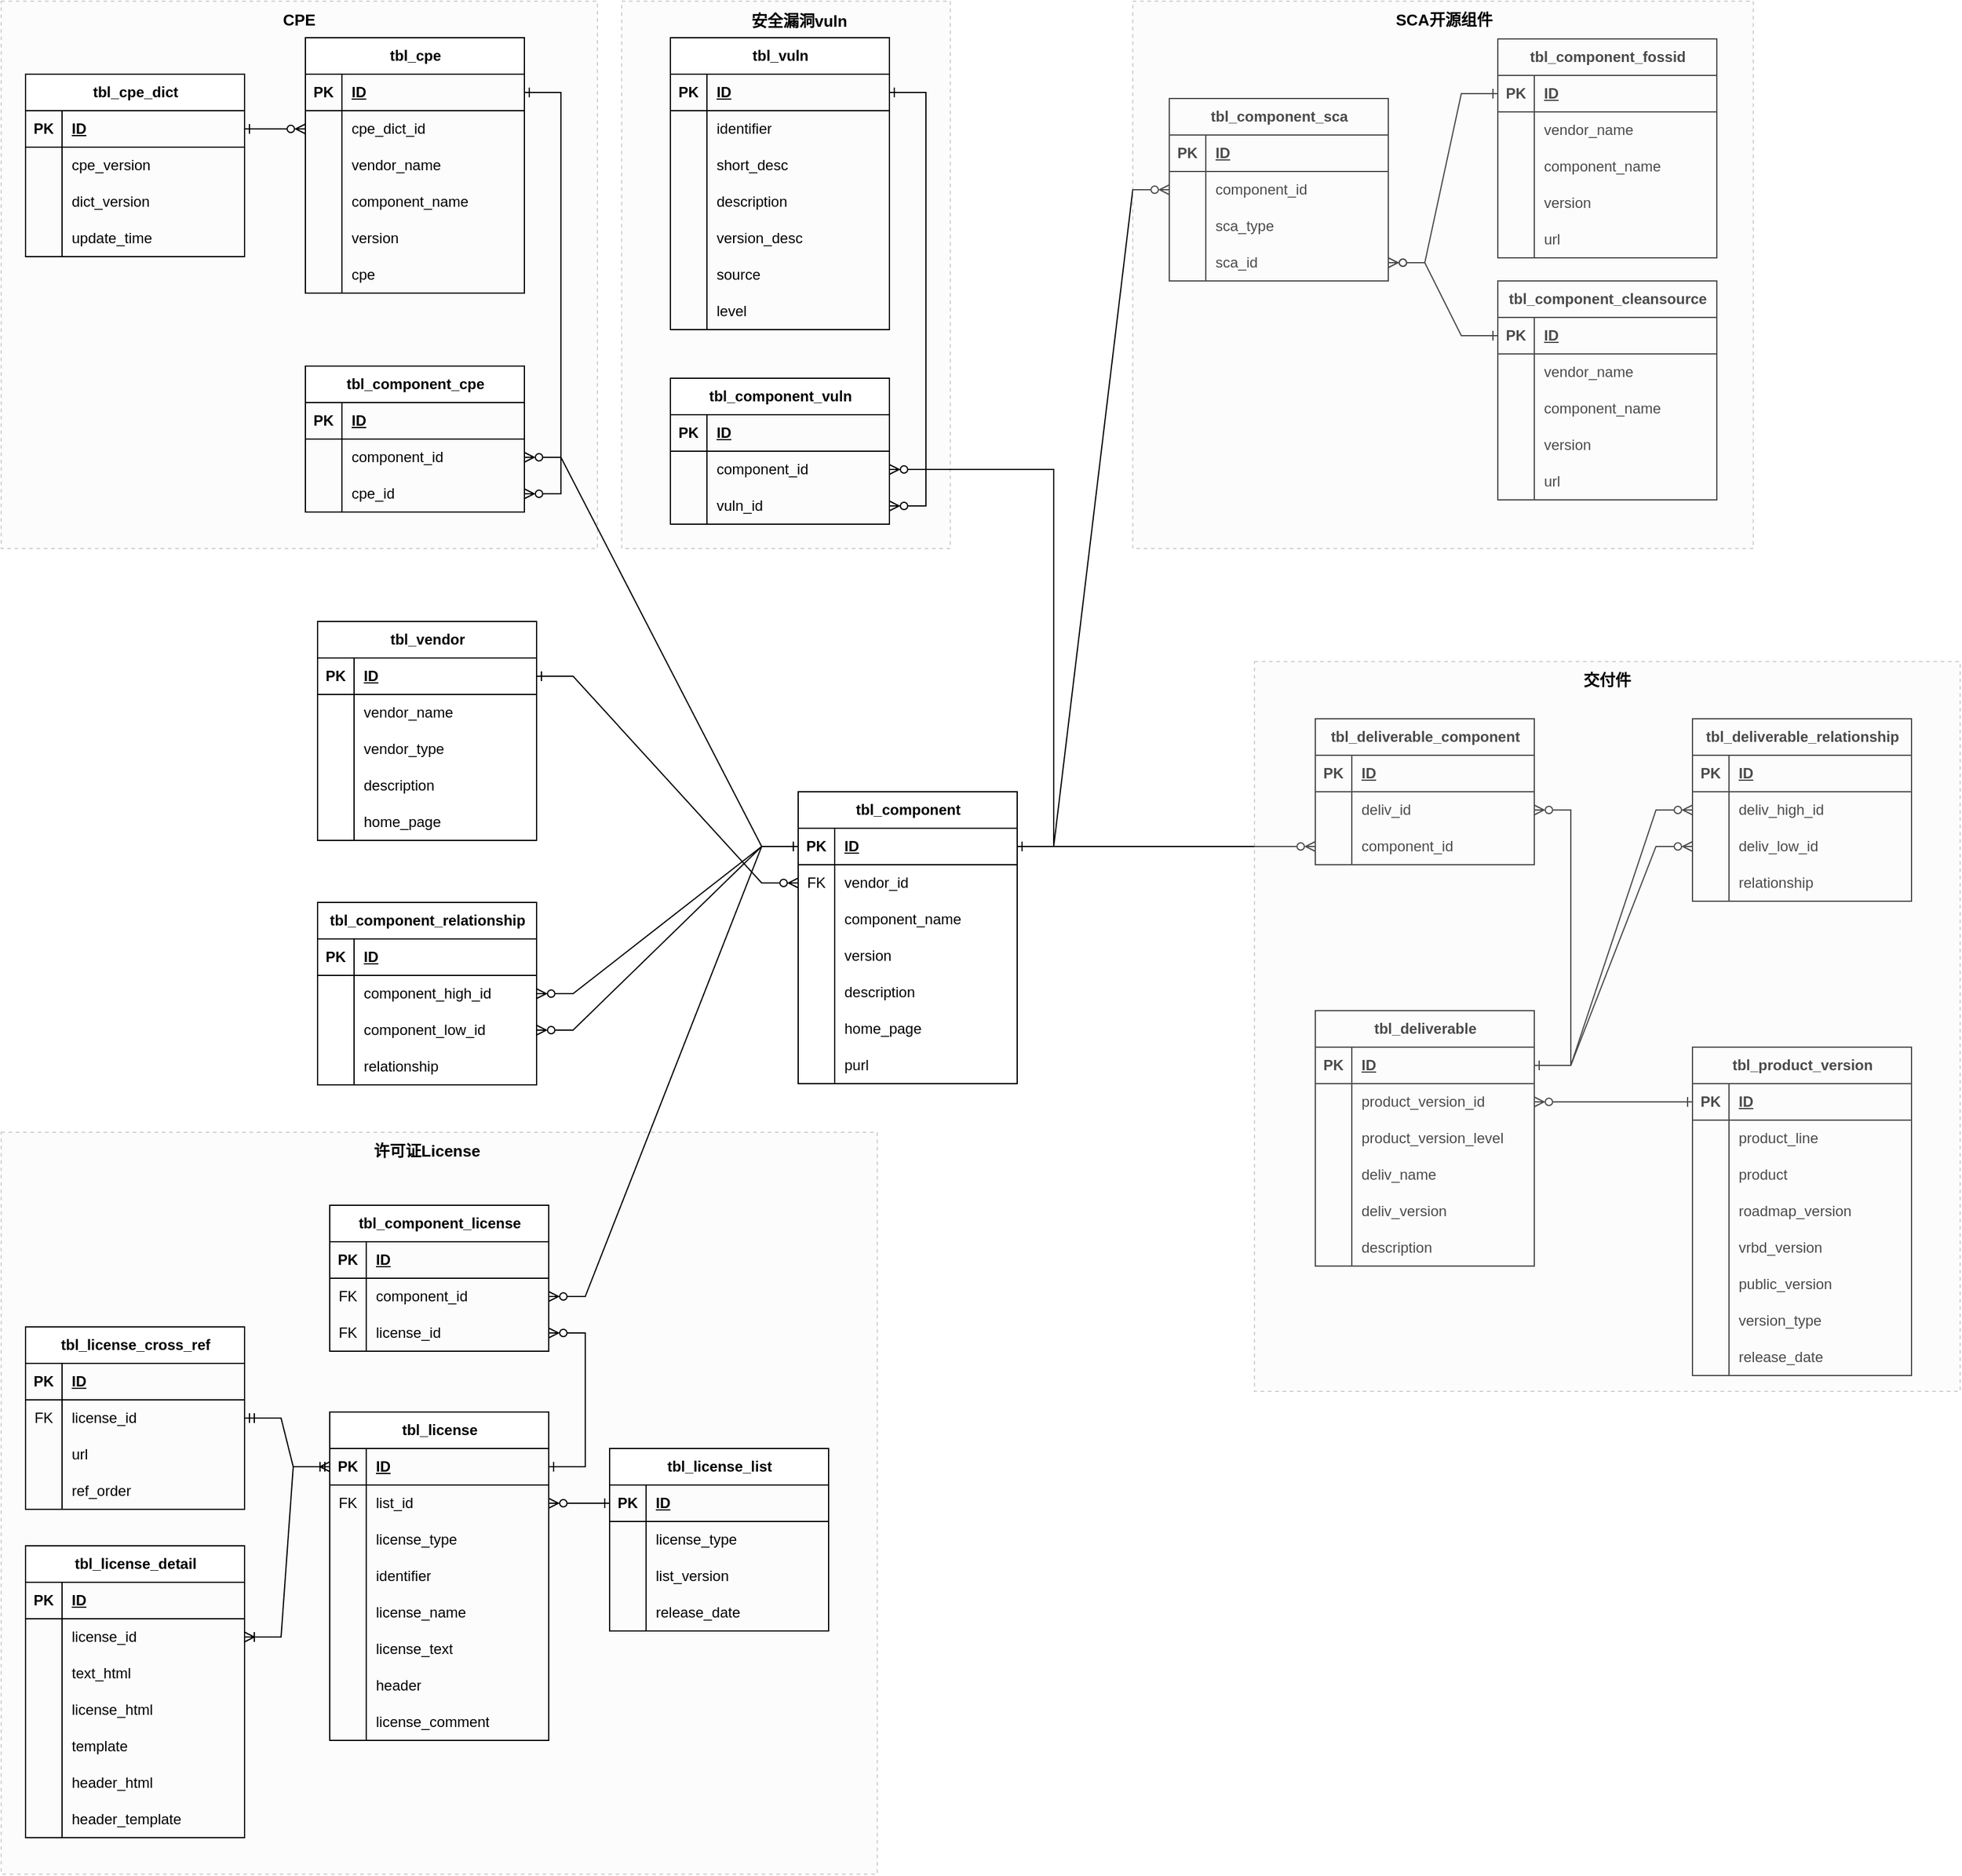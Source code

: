 <mxfile version="21.6.5" type="github">
  <diagram id="R2lEEEUBdFMjLlhIrx00" name="Page-1">
    <mxGraphModel dx="2537" dy="899" grid="1" gridSize="10" guides="1" tooltips="1" connect="1" arrows="1" fold="1" page="1" pageScale="1" pageWidth="850" pageHeight="1100" math="0" shadow="0" extFonts="Permanent Marker^https://fonts.googleapis.com/css?family=Permanent+Marker">
      <root>
        <mxCell id="0" />
        <mxCell id="1" parent="0" />
        <mxCell id="EfTZj8KzghILz2x8NqEM-370" value="" style="rounded=0;whiteSpace=wrap;html=1;opacity=30;fillColor=#f5f5f5;fontColor=#333333;strokeColor=#666666;strokeWidth=1;perimeterSpacing=0;dashed=1;" vertex="1" parent="1">
          <mxGeometry x="-230" y="940" width="720" height="610" as="geometry" />
        </mxCell>
        <mxCell id="EfTZj8KzghILz2x8NqEM-364" value="" style="rounded=0;whiteSpace=wrap;html=1;opacity=30;fillColor=#f5f5f5;fontColor=#333333;strokeColor=#666666;strokeWidth=1;perimeterSpacing=0;dashed=1;" vertex="1" parent="1">
          <mxGeometry x="280" y="10" width="270" height="450" as="geometry" />
        </mxCell>
        <mxCell id="EfTZj8KzghILz2x8NqEM-361" value="" style="rounded=0;whiteSpace=wrap;html=1;opacity=30;fillColor=#f5f5f5;fontColor=#333333;strokeColor=#666666;strokeWidth=1;perimeterSpacing=0;dashed=1;" vertex="1" parent="1">
          <mxGeometry x="-230" y="10" width="490" height="450" as="geometry" />
        </mxCell>
        <mxCell id="EfTZj8KzghILz2x8NqEM-2" value="tbl_vendor" style="shape=table;startSize=30;container=1;collapsible=1;childLayout=tableLayout;fixedRows=1;rowLines=0;fontStyle=1;align=center;resizeLast=1;html=1;" vertex="1" parent="1">
          <mxGeometry x="30" y="520" width="180" height="180" as="geometry" />
        </mxCell>
        <mxCell id="EfTZj8KzghILz2x8NqEM-3" value="" style="shape=tableRow;horizontal=0;startSize=0;swimlaneHead=0;swimlaneBody=0;fillColor=none;collapsible=0;dropTarget=0;points=[[0,0.5],[1,0.5]];portConstraint=eastwest;top=0;left=0;right=0;bottom=1;" vertex="1" parent="EfTZj8KzghILz2x8NqEM-2">
          <mxGeometry y="30" width="180" height="30" as="geometry" />
        </mxCell>
        <mxCell id="EfTZj8KzghILz2x8NqEM-4" value="PK" style="shape=partialRectangle;connectable=0;fillColor=none;top=0;left=0;bottom=0;right=0;fontStyle=1;overflow=hidden;whiteSpace=wrap;html=1;" vertex="1" parent="EfTZj8KzghILz2x8NqEM-3">
          <mxGeometry width="30" height="30" as="geometry">
            <mxRectangle width="30" height="30" as="alternateBounds" />
          </mxGeometry>
        </mxCell>
        <mxCell id="EfTZj8KzghILz2x8NqEM-5" value="ID" style="shape=partialRectangle;connectable=0;fillColor=none;top=0;left=0;bottom=0;right=0;align=left;spacingLeft=6;fontStyle=5;overflow=hidden;whiteSpace=wrap;html=1;" vertex="1" parent="EfTZj8KzghILz2x8NqEM-3">
          <mxGeometry x="30" width="150" height="30" as="geometry">
            <mxRectangle width="150" height="30" as="alternateBounds" />
          </mxGeometry>
        </mxCell>
        <mxCell id="EfTZj8KzghILz2x8NqEM-6" value="" style="shape=tableRow;horizontal=0;startSize=0;swimlaneHead=0;swimlaneBody=0;fillColor=none;collapsible=0;dropTarget=0;points=[[0,0.5],[1,0.5]];portConstraint=eastwest;top=0;left=0;right=0;bottom=0;" vertex="1" parent="EfTZj8KzghILz2x8NqEM-2">
          <mxGeometry y="60" width="180" height="30" as="geometry" />
        </mxCell>
        <mxCell id="EfTZj8KzghILz2x8NqEM-7" value="" style="shape=partialRectangle;connectable=0;fillColor=none;top=0;left=0;bottom=0;right=0;editable=1;overflow=hidden;whiteSpace=wrap;html=1;" vertex="1" parent="EfTZj8KzghILz2x8NqEM-6">
          <mxGeometry width="30" height="30" as="geometry">
            <mxRectangle width="30" height="30" as="alternateBounds" />
          </mxGeometry>
        </mxCell>
        <mxCell id="EfTZj8KzghILz2x8NqEM-8" value="vendor_name" style="shape=partialRectangle;connectable=0;fillColor=none;top=0;left=0;bottom=0;right=0;align=left;spacingLeft=6;overflow=hidden;whiteSpace=wrap;html=1;" vertex="1" parent="EfTZj8KzghILz2x8NqEM-6">
          <mxGeometry x="30" width="150" height="30" as="geometry">
            <mxRectangle width="150" height="30" as="alternateBounds" />
          </mxGeometry>
        </mxCell>
        <mxCell id="EfTZj8KzghILz2x8NqEM-9" value="" style="shape=tableRow;horizontal=0;startSize=0;swimlaneHead=0;swimlaneBody=0;fillColor=none;collapsible=0;dropTarget=0;points=[[0,0.5],[1,0.5]];portConstraint=eastwest;top=0;left=0;right=0;bottom=0;" vertex="1" parent="EfTZj8KzghILz2x8NqEM-2">
          <mxGeometry y="90" width="180" height="30" as="geometry" />
        </mxCell>
        <mxCell id="EfTZj8KzghILz2x8NqEM-10" value="" style="shape=partialRectangle;connectable=0;fillColor=none;top=0;left=0;bottom=0;right=0;editable=1;overflow=hidden;whiteSpace=wrap;html=1;" vertex="1" parent="EfTZj8KzghILz2x8NqEM-9">
          <mxGeometry width="30" height="30" as="geometry">
            <mxRectangle width="30" height="30" as="alternateBounds" />
          </mxGeometry>
        </mxCell>
        <mxCell id="EfTZj8KzghILz2x8NqEM-11" value="vendor_type" style="shape=partialRectangle;connectable=0;fillColor=none;top=0;left=0;bottom=0;right=0;align=left;spacingLeft=6;overflow=hidden;whiteSpace=wrap;html=1;" vertex="1" parent="EfTZj8KzghILz2x8NqEM-9">
          <mxGeometry x="30" width="150" height="30" as="geometry">
            <mxRectangle width="150" height="30" as="alternateBounds" />
          </mxGeometry>
        </mxCell>
        <mxCell id="EfTZj8KzghILz2x8NqEM-12" value="" style="shape=tableRow;horizontal=0;startSize=0;swimlaneHead=0;swimlaneBody=0;fillColor=none;collapsible=0;dropTarget=0;points=[[0,0.5],[1,0.5]];portConstraint=eastwest;top=0;left=0;right=0;bottom=0;" vertex="1" parent="EfTZj8KzghILz2x8NqEM-2">
          <mxGeometry y="120" width="180" height="30" as="geometry" />
        </mxCell>
        <mxCell id="EfTZj8KzghILz2x8NqEM-13" value="" style="shape=partialRectangle;connectable=0;fillColor=none;top=0;left=0;bottom=0;right=0;editable=1;overflow=hidden;whiteSpace=wrap;html=1;" vertex="1" parent="EfTZj8KzghILz2x8NqEM-12">
          <mxGeometry width="30" height="30" as="geometry">
            <mxRectangle width="30" height="30" as="alternateBounds" />
          </mxGeometry>
        </mxCell>
        <mxCell id="EfTZj8KzghILz2x8NqEM-14" value="description" style="shape=partialRectangle;connectable=0;fillColor=none;top=0;left=0;bottom=0;right=0;align=left;spacingLeft=6;overflow=hidden;whiteSpace=wrap;html=1;" vertex="1" parent="EfTZj8KzghILz2x8NqEM-12">
          <mxGeometry x="30" width="150" height="30" as="geometry">
            <mxRectangle width="150" height="30" as="alternateBounds" />
          </mxGeometry>
        </mxCell>
        <mxCell id="EfTZj8KzghILz2x8NqEM-15" value="" style="shape=tableRow;horizontal=0;startSize=0;swimlaneHead=0;swimlaneBody=0;fillColor=none;collapsible=0;dropTarget=0;points=[[0,0.5],[1,0.5]];portConstraint=eastwest;top=0;left=0;right=0;bottom=0;" vertex="1" parent="EfTZj8KzghILz2x8NqEM-2">
          <mxGeometry y="150" width="180" height="30" as="geometry" />
        </mxCell>
        <mxCell id="EfTZj8KzghILz2x8NqEM-16" value="" style="shape=partialRectangle;connectable=0;fillColor=none;top=0;left=0;bottom=0;right=0;editable=1;overflow=hidden;whiteSpace=wrap;html=1;" vertex="1" parent="EfTZj8KzghILz2x8NqEM-15">
          <mxGeometry width="30" height="30" as="geometry">
            <mxRectangle width="30" height="30" as="alternateBounds" />
          </mxGeometry>
        </mxCell>
        <mxCell id="EfTZj8KzghILz2x8NqEM-17" value="home_page" style="shape=partialRectangle;connectable=0;fillColor=none;top=0;left=0;bottom=0;right=0;align=left;spacingLeft=6;overflow=hidden;whiteSpace=wrap;html=1;" vertex="1" parent="EfTZj8KzghILz2x8NqEM-15">
          <mxGeometry x="30" width="150" height="30" as="geometry">
            <mxRectangle width="150" height="30" as="alternateBounds" />
          </mxGeometry>
        </mxCell>
        <mxCell id="EfTZj8KzghILz2x8NqEM-27" value="tbl_component" style="shape=table;startSize=30;container=1;collapsible=1;childLayout=tableLayout;fixedRows=1;rowLines=0;fontStyle=1;align=center;resizeLast=1;html=1;" vertex="1" parent="1">
          <mxGeometry x="425" y="660" width="180" height="240" as="geometry" />
        </mxCell>
        <mxCell id="EfTZj8KzghILz2x8NqEM-28" value="" style="shape=tableRow;horizontal=0;startSize=0;swimlaneHead=0;swimlaneBody=0;fillColor=none;collapsible=0;dropTarget=0;points=[[0,0.5],[1,0.5]];portConstraint=eastwest;top=0;left=0;right=0;bottom=1;" vertex="1" parent="EfTZj8KzghILz2x8NqEM-27">
          <mxGeometry y="30" width="180" height="30" as="geometry" />
        </mxCell>
        <mxCell id="EfTZj8KzghILz2x8NqEM-29" value="PK" style="shape=partialRectangle;connectable=0;fillColor=none;top=0;left=0;bottom=0;right=0;fontStyle=1;overflow=hidden;whiteSpace=wrap;html=1;" vertex="1" parent="EfTZj8KzghILz2x8NqEM-28">
          <mxGeometry width="30" height="30" as="geometry">
            <mxRectangle width="30" height="30" as="alternateBounds" />
          </mxGeometry>
        </mxCell>
        <mxCell id="EfTZj8KzghILz2x8NqEM-30" value="ID" style="shape=partialRectangle;connectable=0;fillColor=none;top=0;left=0;bottom=0;right=0;align=left;spacingLeft=6;fontStyle=5;overflow=hidden;whiteSpace=wrap;html=1;" vertex="1" parent="EfTZj8KzghILz2x8NqEM-28">
          <mxGeometry x="30" width="150" height="30" as="geometry">
            <mxRectangle width="150" height="30" as="alternateBounds" />
          </mxGeometry>
        </mxCell>
        <mxCell id="EfTZj8KzghILz2x8NqEM-31" value="" style="shape=tableRow;horizontal=0;startSize=0;swimlaneHead=0;swimlaneBody=0;fillColor=none;collapsible=0;dropTarget=0;points=[[0,0.5],[1,0.5]];portConstraint=eastwest;top=0;left=0;right=0;bottom=0;" vertex="1" parent="EfTZj8KzghILz2x8NqEM-27">
          <mxGeometry y="60" width="180" height="30" as="geometry" />
        </mxCell>
        <mxCell id="EfTZj8KzghILz2x8NqEM-32" value="FK" style="shape=partialRectangle;connectable=0;fillColor=none;top=0;left=0;bottom=0;right=0;editable=1;overflow=hidden;whiteSpace=wrap;html=1;" vertex="1" parent="EfTZj8KzghILz2x8NqEM-31">
          <mxGeometry width="30" height="30" as="geometry">
            <mxRectangle width="30" height="30" as="alternateBounds" />
          </mxGeometry>
        </mxCell>
        <mxCell id="EfTZj8KzghILz2x8NqEM-33" value="vendor_id" style="shape=partialRectangle;connectable=0;fillColor=none;top=0;left=0;bottom=0;right=0;align=left;spacingLeft=6;overflow=hidden;whiteSpace=wrap;html=1;" vertex="1" parent="EfTZj8KzghILz2x8NqEM-31">
          <mxGeometry x="30" width="150" height="30" as="geometry">
            <mxRectangle width="150" height="30" as="alternateBounds" />
          </mxGeometry>
        </mxCell>
        <mxCell id="EfTZj8KzghILz2x8NqEM-34" value="" style="shape=tableRow;horizontal=0;startSize=0;swimlaneHead=0;swimlaneBody=0;fillColor=none;collapsible=0;dropTarget=0;points=[[0,0.5],[1,0.5]];portConstraint=eastwest;top=0;left=0;right=0;bottom=0;" vertex="1" parent="EfTZj8KzghILz2x8NqEM-27">
          <mxGeometry y="90" width="180" height="30" as="geometry" />
        </mxCell>
        <mxCell id="EfTZj8KzghILz2x8NqEM-35" value="" style="shape=partialRectangle;connectable=0;fillColor=none;top=0;left=0;bottom=0;right=0;editable=1;overflow=hidden;whiteSpace=wrap;html=1;" vertex="1" parent="EfTZj8KzghILz2x8NqEM-34">
          <mxGeometry width="30" height="30" as="geometry">
            <mxRectangle width="30" height="30" as="alternateBounds" />
          </mxGeometry>
        </mxCell>
        <mxCell id="EfTZj8KzghILz2x8NqEM-36" value="component_name" style="shape=partialRectangle;connectable=0;fillColor=none;top=0;left=0;bottom=0;right=0;align=left;spacingLeft=6;overflow=hidden;whiteSpace=wrap;html=1;" vertex="1" parent="EfTZj8KzghILz2x8NqEM-34">
          <mxGeometry x="30" width="150" height="30" as="geometry">
            <mxRectangle width="150" height="30" as="alternateBounds" />
          </mxGeometry>
        </mxCell>
        <mxCell id="EfTZj8KzghILz2x8NqEM-37" value="" style="shape=tableRow;horizontal=0;startSize=0;swimlaneHead=0;swimlaneBody=0;fillColor=none;collapsible=0;dropTarget=0;points=[[0,0.5],[1,0.5]];portConstraint=eastwest;top=0;left=0;right=0;bottom=0;" vertex="1" parent="EfTZj8KzghILz2x8NqEM-27">
          <mxGeometry y="120" width="180" height="30" as="geometry" />
        </mxCell>
        <mxCell id="EfTZj8KzghILz2x8NqEM-38" value="" style="shape=partialRectangle;connectable=0;fillColor=none;top=0;left=0;bottom=0;right=0;editable=1;overflow=hidden;whiteSpace=wrap;html=1;" vertex="1" parent="EfTZj8KzghILz2x8NqEM-37">
          <mxGeometry width="30" height="30" as="geometry">
            <mxRectangle width="30" height="30" as="alternateBounds" />
          </mxGeometry>
        </mxCell>
        <mxCell id="EfTZj8KzghILz2x8NqEM-39" value="version" style="shape=partialRectangle;connectable=0;fillColor=none;top=0;left=0;bottom=0;right=0;align=left;spacingLeft=6;overflow=hidden;whiteSpace=wrap;html=1;" vertex="1" parent="EfTZj8KzghILz2x8NqEM-37">
          <mxGeometry x="30" width="150" height="30" as="geometry">
            <mxRectangle width="150" height="30" as="alternateBounds" />
          </mxGeometry>
        </mxCell>
        <mxCell id="EfTZj8KzghILz2x8NqEM-40" value="" style="shape=tableRow;horizontal=0;startSize=0;swimlaneHead=0;swimlaneBody=0;fillColor=none;collapsible=0;dropTarget=0;points=[[0,0.5],[1,0.5]];portConstraint=eastwest;top=0;left=0;right=0;bottom=0;" vertex="1" parent="EfTZj8KzghILz2x8NqEM-27">
          <mxGeometry y="150" width="180" height="30" as="geometry" />
        </mxCell>
        <mxCell id="EfTZj8KzghILz2x8NqEM-41" value="" style="shape=partialRectangle;connectable=0;fillColor=none;top=0;left=0;bottom=0;right=0;editable=1;overflow=hidden;whiteSpace=wrap;html=1;" vertex="1" parent="EfTZj8KzghILz2x8NqEM-40">
          <mxGeometry width="30" height="30" as="geometry">
            <mxRectangle width="30" height="30" as="alternateBounds" />
          </mxGeometry>
        </mxCell>
        <mxCell id="EfTZj8KzghILz2x8NqEM-42" value="description" style="shape=partialRectangle;connectable=0;fillColor=none;top=0;left=0;bottom=0;right=0;align=left;spacingLeft=6;overflow=hidden;whiteSpace=wrap;html=1;" vertex="1" parent="EfTZj8KzghILz2x8NqEM-40">
          <mxGeometry x="30" width="150" height="30" as="geometry">
            <mxRectangle width="150" height="30" as="alternateBounds" />
          </mxGeometry>
        </mxCell>
        <mxCell id="EfTZj8KzghILz2x8NqEM-43" value="" style="shape=tableRow;horizontal=0;startSize=0;swimlaneHead=0;swimlaneBody=0;fillColor=none;collapsible=0;dropTarget=0;points=[[0,0.5],[1,0.5]];portConstraint=eastwest;top=0;left=0;right=0;bottom=0;" vertex="1" parent="EfTZj8KzghILz2x8NqEM-27">
          <mxGeometry y="180" width="180" height="30" as="geometry" />
        </mxCell>
        <mxCell id="EfTZj8KzghILz2x8NqEM-44" value="" style="shape=partialRectangle;connectable=0;fillColor=none;top=0;left=0;bottom=0;right=0;editable=1;overflow=hidden;whiteSpace=wrap;html=1;" vertex="1" parent="EfTZj8KzghILz2x8NqEM-43">
          <mxGeometry width="30" height="30" as="geometry">
            <mxRectangle width="30" height="30" as="alternateBounds" />
          </mxGeometry>
        </mxCell>
        <mxCell id="EfTZj8KzghILz2x8NqEM-45" value="home_page" style="shape=partialRectangle;connectable=0;fillColor=none;top=0;left=0;bottom=0;right=0;align=left;spacingLeft=6;overflow=hidden;whiteSpace=wrap;html=1;" vertex="1" parent="EfTZj8KzghILz2x8NqEM-43">
          <mxGeometry x="30" width="150" height="30" as="geometry">
            <mxRectangle width="150" height="30" as="alternateBounds" />
          </mxGeometry>
        </mxCell>
        <mxCell id="EfTZj8KzghILz2x8NqEM-142" value="" style="shape=tableRow;horizontal=0;startSize=0;swimlaneHead=0;swimlaneBody=0;fillColor=none;collapsible=0;dropTarget=0;points=[[0,0.5],[1,0.5]];portConstraint=eastwest;top=0;left=0;right=0;bottom=0;" vertex="1" parent="EfTZj8KzghILz2x8NqEM-27">
          <mxGeometry y="210" width="180" height="30" as="geometry" />
        </mxCell>
        <mxCell id="EfTZj8KzghILz2x8NqEM-143" value="" style="shape=partialRectangle;connectable=0;fillColor=none;top=0;left=0;bottom=0;right=0;editable=1;overflow=hidden;whiteSpace=wrap;html=1;" vertex="1" parent="EfTZj8KzghILz2x8NqEM-142">
          <mxGeometry width="30" height="30" as="geometry">
            <mxRectangle width="30" height="30" as="alternateBounds" />
          </mxGeometry>
        </mxCell>
        <mxCell id="EfTZj8KzghILz2x8NqEM-144" value="purl" style="shape=partialRectangle;connectable=0;fillColor=none;top=0;left=0;bottom=0;right=0;align=left;spacingLeft=6;overflow=hidden;whiteSpace=wrap;html=1;" vertex="1" parent="EfTZj8KzghILz2x8NqEM-142">
          <mxGeometry x="30" width="150" height="30" as="geometry">
            <mxRectangle width="150" height="30" as="alternateBounds" />
          </mxGeometry>
        </mxCell>
        <mxCell id="EfTZj8KzghILz2x8NqEM-47" value="tbl_license_list" style="shape=table;startSize=30;container=1;collapsible=1;childLayout=tableLayout;fixedRows=1;rowLines=0;fontStyle=1;align=center;resizeLast=1;html=1;" vertex="1" parent="1">
          <mxGeometry x="270" y="1200" width="180" height="150" as="geometry" />
        </mxCell>
        <mxCell id="EfTZj8KzghILz2x8NqEM-48" value="" style="shape=tableRow;horizontal=0;startSize=0;swimlaneHead=0;swimlaneBody=0;fillColor=none;collapsible=0;dropTarget=0;points=[[0,0.5],[1,0.5]];portConstraint=eastwest;top=0;left=0;right=0;bottom=1;" vertex="1" parent="EfTZj8KzghILz2x8NqEM-47">
          <mxGeometry y="30" width="180" height="30" as="geometry" />
        </mxCell>
        <mxCell id="EfTZj8KzghILz2x8NqEM-49" value="PK" style="shape=partialRectangle;connectable=0;fillColor=none;top=0;left=0;bottom=0;right=0;fontStyle=1;overflow=hidden;whiteSpace=wrap;html=1;" vertex="1" parent="EfTZj8KzghILz2x8NqEM-48">
          <mxGeometry width="30" height="30" as="geometry">
            <mxRectangle width="30" height="30" as="alternateBounds" />
          </mxGeometry>
        </mxCell>
        <mxCell id="EfTZj8KzghILz2x8NqEM-50" value="ID" style="shape=partialRectangle;connectable=0;fillColor=none;top=0;left=0;bottom=0;right=0;align=left;spacingLeft=6;fontStyle=5;overflow=hidden;whiteSpace=wrap;html=1;" vertex="1" parent="EfTZj8KzghILz2x8NqEM-48">
          <mxGeometry x="30" width="150" height="30" as="geometry">
            <mxRectangle width="150" height="30" as="alternateBounds" />
          </mxGeometry>
        </mxCell>
        <mxCell id="EfTZj8KzghILz2x8NqEM-51" value="" style="shape=tableRow;horizontal=0;startSize=0;swimlaneHead=0;swimlaneBody=0;fillColor=none;collapsible=0;dropTarget=0;points=[[0,0.5],[1,0.5]];portConstraint=eastwest;top=0;left=0;right=0;bottom=0;" vertex="1" parent="EfTZj8KzghILz2x8NqEM-47">
          <mxGeometry y="60" width="180" height="30" as="geometry" />
        </mxCell>
        <mxCell id="EfTZj8KzghILz2x8NqEM-52" value="" style="shape=partialRectangle;connectable=0;fillColor=none;top=0;left=0;bottom=0;right=0;editable=1;overflow=hidden;whiteSpace=wrap;html=1;" vertex="1" parent="EfTZj8KzghILz2x8NqEM-51">
          <mxGeometry width="30" height="30" as="geometry">
            <mxRectangle width="30" height="30" as="alternateBounds" />
          </mxGeometry>
        </mxCell>
        <mxCell id="EfTZj8KzghILz2x8NqEM-53" value="license_type" style="shape=partialRectangle;connectable=0;fillColor=none;top=0;left=0;bottom=0;right=0;align=left;spacingLeft=6;overflow=hidden;whiteSpace=wrap;html=1;" vertex="1" parent="EfTZj8KzghILz2x8NqEM-51">
          <mxGeometry x="30" width="150" height="30" as="geometry">
            <mxRectangle width="150" height="30" as="alternateBounds" />
          </mxGeometry>
        </mxCell>
        <mxCell id="EfTZj8KzghILz2x8NqEM-54" value="" style="shape=tableRow;horizontal=0;startSize=0;swimlaneHead=0;swimlaneBody=0;fillColor=none;collapsible=0;dropTarget=0;points=[[0,0.5],[1,0.5]];portConstraint=eastwest;top=0;left=0;right=0;bottom=0;" vertex="1" parent="EfTZj8KzghILz2x8NqEM-47">
          <mxGeometry y="90" width="180" height="30" as="geometry" />
        </mxCell>
        <mxCell id="EfTZj8KzghILz2x8NqEM-55" value="" style="shape=partialRectangle;connectable=0;fillColor=none;top=0;left=0;bottom=0;right=0;editable=1;overflow=hidden;whiteSpace=wrap;html=1;" vertex="1" parent="EfTZj8KzghILz2x8NqEM-54">
          <mxGeometry width="30" height="30" as="geometry">
            <mxRectangle width="30" height="30" as="alternateBounds" />
          </mxGeometry>
        </mxCell>
        <mxCell id="EfTZj8KzghILz2x8NqEM-56" value="list_version" style="shape=partialRectangle;connectable=0;fillColor=none;top=0;left=0;bottom=0;right=0;align=left;spacingLeft=6;overflow=hidden;whiteSpace=wrap;html=1;" vertex="1" parent="EfTZj8KzghILz2x8NqEM-54">
          <mxGeometry x="30" width="150" height="30" as="geometry">
            <mxRectangle width="150" height="30" as="alternateBounds" />
          </mxGeometry>
        </mxCell>
        <mxCell id="EfTZj8KzghILz2x8NqEM-57" value="" style="shape=tableRow;horizontal=0;startSize=0;swimlaneHead=0;swimlaneBody=0;fillColor=none;collapsible=0;dropTarget=0;points=[[0,0.5],[1,0.5]];portConstraint=eastwest;top=0;left=0;right=0;bottom=0;" vertex="1" parent="EfTZj8KzghILz2x8NqEM-47">
          <mxGeometry y="120" width="180" height="30" as="geometry" />
        </mxCell>
        <mxCell id="EfTZj8KzghILz2x8NqEM-58" value="" style="shape=partialRectangle;connectable=0;fillColor=none;top=0;left=0;bottom=0;right=0;editable=1;overflow=hidden;whiteSpace=wrap;html=1;" vertex="1" parent="EfTZj8KzghILz2x8NqEM-57">
          <mxGeometry width="30" height="30" as="geometry">
            <mxRectangle width="30" height="30" as="alternateBounds" />
          </mxGeometry>
        </mxCell>
        <mxCell id="EfTZj8KzghILz2x8NqEM-59" value="release_date" style="shape=partialRectangle;connectable=0;fillColor=none;top=0;left=0;bottom=0;right=0;align=left;spacingLeft=6;overflow=hidden;whiteSpace=wrap;html=1;" vertex="1" parent="EfTZj8KzghILz2x8NqEM-57">
          <mxGeometry x="30" width="150" height="30" as="geometry">
            <mxRectangle width="150" height="30" as="alternateBounds" />
          </mxGeometry>
        </mxCell>
        <mxCell id="EfTZj8KzghILz2x8NqEM-60" value="tbl_license" style="shape=table;startSize=30;container=1;collapsible=1;childLayout=tableLayout;fixedRows=1;rowLines=0;fontStyle=1;align=center;resizeLast=1;html=1;" vertex="1" parent="1">
          <mxGeometry x="40" y="1170" width="180" height="270" as="geometry" />
        </mxCell>
        <mxCell id="EfTZj8KzghILz2x8NqEM-61" value="" style="shape=tableRow;horizontal=0;startSize=0;swimlaneHead=0;swimlaneBody=0;fillColor=none;collapsible=0;dropTarget=0;points=[[0,0.5],[1,0.5]];portConstraint=eastwest;top=0;left=0;right=0;bottom=1;" vertex="1" parent="EfTZj8KzghILz2x8NqEM-60">
          <mxGeometry y="30" width="180" height="30" as="geometry" />
        </mxCell>
        <mxCell id="EfTZj8KzghILz2x8NqEM-62" value="PK" style="shape=partialRectangle;connectable=0;fillColor=none;top=0;left=0;bottom=0;right=0;fontStyle=1;overflow=hidden;whiteSpace=wrap;html=1;" vertex="1" parent="EfTZj8KzghILz2x8NqEM-61">
          <mxGeometry width="30" height="30" as="geometry">
            <mxRectangle width="30" height="30" as="alternateBounds" />
          </mxGeometry>
        </mxCell>
        <mxCell id="EfTZj8KzghILz2x8NqEM-63" value="ID" style="shape=partialRectangle;connectable=0;fillColor=none;top=0;left=0;bottom=0;right=0;align=left;spacingLeft=6;fontStyle=5;overflow=hidden;whiteSpace=wrap;html=1;" vertex="1" parent="EfTZj8KzghILz2x8NqEM-61">
          <mxGeometry x="30" width="150" height="30" as="geometry">
            <mxRectangle width="150" height="30" as="alternateBounds" />
          </mxGeometry>
        </mxCell>
        <mxCell id="EfTZj8KzghILz2x8NqEM-138" value="" style="shape=tableRow;horizontal=0;startSize=0;swimlaneHead=0;swimlaneBody=0;fillColor=none;collapsible=0;dropTarget=0;points=[[0,0.5],[1,0.5]];portConstraint=eastwest;top=0;left=0;right=0;bottom=0;" vertex="1" parent="EfTZj8KzghILz2x8NqEM-60">
          <mxGeometry y="60" width="180" height="30" as="geometry" />
        </mxCell>
        <mxCell id="EfTZj8KzghILz2x8NqEM-139" value="FK" style="shape=partialRectangle;connectable=0;fillColor=none;top=0;left=0;bottom=0;right=0;editable=1;overflow=hidden;whiteSpace=wrap;html=1;" vertex="1" parent="EfTZj8KzghILz2x8NqEM-138">
          <mxGeometry width="30" height="30" as="geometry">
            <mxRectangle width="30" height="30" as="alternateBounds" />
          </mxGeometry>
        </mxCell>
        <mxCell id="EfTZj8KzghILz2x8NqEM-140" value="list_id" style="shape=partialRectangle;connectable=0;fillColor=none;top=0;left=0;bottom=0;right=0;align=left;spacingLeft=6;overflow=hidden;whiteSpace=wrap;html=1;" vertex="1" parent="EfTZj8KzghILz2x8NqEM-138">
          <mxGeometry x="30" width="150" height="30" as="geometry">
            <mxRectangle width="150" height="30" as="alternateBounds" />
          </mxGeometry>
        </mxCell>
        <mxCell id="EfTZj8KzghILz2x8NqEM-64" value="" style="shape=tableRow;horizontal=0;startSize=0;swimlaneHead=0;swimlaneBody=0;fillColor=none;collapsible=0;dropTarget=0;points=[[0,0.5],[1,0.5]];portConstraint=eastwest;top=0;left=0;right=0;bottom=0;" vertex="1" parent="EfTZj8KzghILz2x8NqEM-60">
          <mxGeometry y="90" width="180" height="30" as="geometry" />
        </mxCell>
        <mxCell id="EfTZj8KzghILz2x8NqEM-65" value="" style="shape=partialRectangle;connectable=0;fillColor=none;top=0;left=0;bottom=0;right=0;editable=1;overflow=hidden;whiteSpace=wrap;html=1;" vertex="1" parent="EfTZj8KzghILz2x8NqEM-64">
          <mxGeometry width="30" height="30" as="geometry">
            <mxRectangle width="30" height="30" as="alternateBounds" />
          </mxGeometry>
        </mxCell>
        <mxCell id="EfTZj8KzghILz2x8NqEM-66" value="license_type" style="shape=partialRectangle;connectable=0;fillColor=none;top=0;left=0;bottom=0;right=0;align=left;spacingLeft=6;overflow=hidden;whiteSpace=wrap;html=1;" vertex="1" parent="EfTZj8KzghILz2x8NqEM-64">
          <mxGeometry x="30" width="150" height="30" as="geometry">
            <mxRectangle width="150" height="30" as="alternateBounds" />
          </mxGeometry>
        </mxCell>
        <mxCell id="EfTZj8KzghILz2x8NqEM-67" value="" style="shape=tableRow;horizontal=0;startSize=0;swimlaneHead=0;swimlaneBody=0;fillColor=none;collapsible=0;dropTarget=0;points=[[0,0.5],[1,0.5]];portConstraint=eastwest;top=0;left=0;right=0;bottom=0;" vertex="1" parent="EfTZj8KzghILz2x8NqEM-60">
          <mxGeometry y="120" width="180" height="30" as="geometry" />
        </mxCell>
        <mxCell id="EfTZj8KzghILz2x8NqEM-68" value="" style="shape=partialRectangle;connectable=0;fillColor=none;top=0;left=0;bottom=0;right=0;editable=1;overflow=hidden;whiteSpace=wrap;html=1;" vertex="1" parent="EfTZj8KzghILz2x8NqEM-67">
          <mxGeometry width="30" height="30" as="geometry">
            <mxRectangle width="30" height="30" as="alternateBounds" />
          </mxGeometry>
        </mxCell>
        <mxCell id="EfTZj8KzghILz2x8NqEM-69" value="identifier" style="shape=partialRectangle;connectable=0;fillColor=none;top=0;left=0;bottom=0;right=0;align=left;spacingLeft=6;overflow=hidden;whiteSpace=wrap;html=1;" vertex="1" parent="EfTZj8KzghILz2x8NqEM-67">
          <mxGeometry x="30" width="150" height="30" as="geometry">
            <mxRectangle width="150" height="30" as="alternateBounds" />
          </mxGeometry>
        </mxCell>
        <mxCell id="EfTZj8KzghILz2x8NqEM-70" value="" style="shape=tableRow;horizontal=0;startSize=0;swimlaneHead=0;swimlaneBody=0;fillColor=none;collapsible=0;dropTarget=0;points=[[0,0.5],[1,0.5]];portConstraint=eastwest;top=0;left=0;right=0;bottom=0;" vertex="1" parent="EfTZj8KzghILz2x8NqEM-60">
          <mxGeometry y="150" width="180" height="30" as="geometry" />
        </mxCell>
        <mxCell id="EfTZj8KzghILz2x8NqEM-71" value="" style="shape=partialRectangle;connectable=0;fillColor=none;top=0;left=0;bottom=0;right=0;editable=1;overflow=hidden;whiteSpace=wrap;html=1;" vertex="1" parent="EfTZj8KzghILz2x8NqEM-70">
          <mxGeometry width="30" height="30" as="geometry">
            <mxRectangle width="30" height="30" as="alternateBounds" />
          </mxGeometry>
        </mxCell>
        <mxCell id="EfTZj8KzghILz2x8NqEM-72" value="license_name" style="shape=partialRectangle;connectable=0;fillColor=none;top=0;left=0;bottom=0;right=0;align=left;spacingLeft=6;overflow=hidden;whiteSpace=wrap;html=1;" vertex="1" parent="EfTZj8KzghILz2x8NqEM-70">
          <mxGeometry x="30" width="150" height="30" as="geometry">
            <mxRectangle width="150" height="30" as="alternateBounds" />
          </mxGeometry>
        </mxCell>
        <mxCell id="EfTZj8KzghILz2x8NqEM-73" value="" style="shape=tableRow;horizontal=0;startSize=0;swimlaneHead=0;swimlaneBody=0;fillColor=none;collapsible=0;dropTarget=0;points=[[0,0.5],[1,0.5]];portConstraint=eastwest;top=0;left=0;right=0;bottom=0;" vertex="1" parent="EfTZj8KzghILz2x8NqEM-60">
          <mxGeometry y="180" width="180" height="30" as="geometry" />
        </mxCell>
        <mxCell id="EfTZj8KzghILz2x8NqEM-74" value="" style="shape=partialRectangle;connectable=0;fillColor=none;top=0;left=0;bottom=0;right=0;editable=1;overflow=hidden;whiteSpace=wrap;html=1;" vertex="1" parent="EfTZj8KzghILz2x8NqEM-73">
          <mxGeometry width="30" height="30" as="geometry">
            <mxRectangle width="30" height="30" as="alternateBounds" />
          </mxGeometry>
        </mxCell>
        <mxCell id="EfTZj8KzghILz2x8NqEM-75" value="license_text" style="shape=partialRectangle;connectable=0;fillColor=none;top=0;left=0;bottom=0;right=0;align=left;spacingLeft=6;overflow=hidden;whiteSpace=wrap;html=1;" vertex="1" parent="EfTZj8KzghILz2x8NqEM-73">
          <mxGeometry x="30" width="150" height="30" as="geometry">
            <mxRectangle width="150" height="30" as="alternateBounds" />
          </mxGeometry>
        </mxCell>
        <mxCell id="EfTZj8KzghILz2x8NqEM-76" value="" style="shape=tableRow;horizontal=0;startSize=0;swimlaneHead=0;swimlaneBody=0;fillColor=none;collapsible=0;dropTarget=0;points=[[0,0.5],[1,0.5]];portConstraint=eastwest;top=0;left=0;right=0;bottom=0;" vertex="1" parent="EfTZj8KzghILz2x8NqEM-60">
          <mxGeometry y="210" width="180" height="30" as="geometry" />
        </mxCell>
        <mxCell id="EfTZj8KzghILz2x8NqEM-77" value="" style="shape=partialRectangle;connectable=0;fillColor=none;top=0;left=0;bottom=0;right=0;editable=1;overflow=hidden;whiteSpace=wrap;html=1;" vertex="1" parent="EfTZj8KzghILz2x8NqEM-76">
          <mxGeometry width="30" height="30" as="geometry">
            <mxRectangle width="30" height="30" as="alternateBounds" />
          </mxGeometry>
        </mxCell>
        <mxCell id="EfTZj8KzghILz2x8NqEM-78" value="header" style="shape=partialRectangle;connectable=0;fillColor=none;top=0;left=0;bottom=0;right=0;align=left;spacingLeft=6;overflow=hidden;whiteSpace=wrap;html=1;" vertex="1" parent="EfTZj8KzghILz2x8NqEM-76">
          <mxGeometry x="30" width="150" height="30" as="geometry">
            <mxRectangle width="150" height="30" as="alternateBounds" />
          </mxGeometry>
        </mxCell>
        <mxCell id="EfTZj8KzghILz2x8NqEM-79" value="" style="shape=tableRow;horizontal=0;startSize=0;swimlaneHead=0;swimlaneBody=0;fillColor=none;collapsible=0;dropTarget=0;points=[[0,0.5],[1,0.5]];portConstraint=eastwest;top=0;left=0;right=0;bottom=0;" vertex="1" parent="EfTZj8KzghILz2x8NqEM-60">
          <mxGeometry y="240" width="180" height="30" as="geometry" />
        </mxCell>
        <mxCell id="EfTZj8KzghILz2x8NqEM-80" value="" style="shape=partialRectangle;connectable=0;fillColor=none;top=0;left=0;bottom=0;right=0;editable=1;overflow=hidden;whiteSpace=wrap;html=1;" vertex="1" parent="EfTZj8KzghILz2x8NqEM-79">
          <mxGeometry width="30" height="30" as="geometry">
            <mxRectangle width="30" height="30" as="alternateBounds" />
          </mxGeometry>
        </mxCell>
        <mxCell id="EfTZj8KzghILz2x8NqEM-81" value="license_comment" style="shape=partialRectangle;connectable=0;fillColor=none;top=0;left=0;bottom=0;right=0;align=left;spacingLeft=6;overflow=hidden;whiteSpace=wrap;html=1;" vertex="1" parent="EfTZj8KzghILz2x8NqEM-79">
          <mxGeometry x="30" width="150" height="30" as="geometry">
            <mxRectangle width="150" height="30" as="alternateBounds" />
          </mxGeometry>
        </mxCell>
        <mxCell id="EfTZj8KzghILz2x8NqEM-82" value="tbl_license_detail" style="shape=table;startSize=30;container=1;collapsible=1;childLayout=tableLayout;fixedRows=1;rowLines=0;fontStyle=1;align=center;resizeLast=1;html=1;" vertex="1" parent="1">
          <mxGeometry x="-210" y="1280" width="180" height="240" as="geometry" />
        </mxCell>
        <mxCell id="EfTZj8KzghILz2x8NqEM-83" value="" style="shape=tableRow;horizontal=0;startSize=0;swimlaneHead=0;swimlaneBody=0;fillColor=none;collapsible=0;dropTarget=0;points=[[0,0.5],[1,0.5]];portConstraint=eastwest;top=0;left=0;right=0;bottom=1;" vertex="1" parent="EfTZj8KzghILz2x8NqEM-82">
          <mxGeometry y="30" width="180" height="30" as="geometry" />
        </mxCell>
        <mxCell id="EfTZj8KzghILz2x8NqEM-84" value="PK" style="shape=partialRectangle;connectable=0;fillColor=none;top=0;left=0;bottom=0;right=0;fontStyle=1;overflow=hidden;whiteSpace=wrap;html=1;" vertex="1" parent="EfTZj8KzghILz2x8NqEM-83">
          <mxGeometry width="30" height="30" as="geometry">
            <mxRectangle width="30" height="30" as="alternateBounds" />
          </mxGeometry>
        </mxCell>
        <mxCell id="EfTZj8KzghILz2x8NqEM-85" value="ID" style="shape=partialRectangle;connectable=0;fillColor=none;top=0;left=0;bottom=0;right=0;align=left;spacingLeft=6;fontStyle=5;overflow=hidden;whiteSpace=wrap;html=1;" vertex="1" parent="EfTZj8KzghILz2x8NqEM-83">
          <mxGeometry x="30" width="150" height="30" as="geometry">
            <mxRectangle width="150" height="30" as="alternateBounds" />
          </mxGeometry>
        </mxCell>
        <mxCell id="EfTZj8KzghILz2x8NqEM-86" value="" style="shape=tableRow;horizontal=0;startSize=0;swimlaneHead=0;swimlaneBody=0;fillColor=none;collapsible=0;dropTarget=0;points=[[0,0.5],[1,0.5]];portConstraint=eastwest;top=0;left=0;right=0;bottom=0;" vertex="1" parent="EfTZj8KzghILz2x8NqEM-82">
          <mxGeometry y="60" width="180" height="30" as="geometry" />
        </mxCell>
        <mxCell id="EfTZj8KzghILz2x8NqEM-87" value="" style="shape=partialRectangle;connectable=0;fillColor=none;top=0;left=0;bottom=0;right=0;editable=1;overflow=hidden;whiteSpace=wrap;html=1;" vertex="1" parent="EfTZj8KzghILz2x8NqEM-86">
          <mxGeometry width="30" height="30" as="geometry">
            <mxRectangle width="30" height="30" as="alternateBounds" />
          </mxGeometry>
        </mxCell>
        <mxCell id="EfTZj8KzghILz2x8NqEM-88" value="license_id" style="shape=partialRectangle;connectable=0;fillColor=none;top=0;left=0;bottom=0;right=0;align=left;spacingLeft=6;overflow=hidden;whiteSpace=wrap;html=1;" vertex="1" parent="EfTZj8KzghILz2x8NqEM-86">
          <mxGeometry x="30" width="150" height="30" as="geometry">
            <mxRectangle width="150" height="30" as="alternateBounds" />
          </mxGeometry>
        </mxCell>
        <mxCell id="EfTZj8KzghILz2x8NqEM-89" value="" style="shape=tableRow;horizontal=0;startSize=0;swimlaneHead=0;swimlaneBody=0;fillColor=none;collapsible=0;dropTarget=0;points=[[0,0.5],[1,0.5]];portConstraint=eastwest;top=0;left=0;right=0;bottom=0;" vertex="1" parent="EfTZj8KzghILz2x8NqEM-82">
          <mxGeometry y="90" width="180" height="30" as="geometry" />
        </mxCell>
        <mxCell id="EfTZj8KzghILz2x8NqEM-90" value="" style="shape=partialRectangle;connectable=0;fillColor=none;top=0;left=0;bottom=0;right=0;editable=1;overflow=hidden;whiteSpace=wrap;html=1;" vertex="1" parent="EfTZj8KzghILz2x8NqEM-89">
          <mxGeometry width="30" height="30" as="geometry">
            <mxRectangle width="30" height="30" as="alternateBounds" />
          </mxGeometry>
        </mxCell>
        <mxCell id="EfTZj8KzghILz2x8NqEM-91" value="text_html" style="shape=partialRectangle;connectable=0;fillColor=none;top=0;left=0;bottom=0;right=0;align=left;spacingLeft=6;overflow=hidden;whiteSpace=wrap;html=1;" vertex="1" parent="EfTZj8KzghILz2x8NqEM-89">
          <mxGeometry x="30" width="150" height="30" as="geometry">
            <mxRectangle width="150" height="30" as="alternateBounds" />
          </mxGeometry>
        </mxCell>
        <mxCell id="EfTZj8KzghILz2x8NqEM-92" value="" style="shape=tableRow;horizontal=0;startSize=0;swimlaneHead=0;swimlaneBody=0;fillColor=none;collapsible=0;dropTarget=0;points=[[0,0.5],[1,0.5]];portConstraint=eastwest;top=0;left=0;right=0;bottom=0;" vertex="1" parent="EfTZj8KzghILz2x8NqEM-82">
          <mxGeometry y="120" width="180" height="30" as="geometry" />
        </mxCell>
        <mxCell id="EfTZj8KzghILz2x8NqEM-93" value="" style="shape=partialRectangle;connectable=0;fillColor=none;top=0;left=0;bottom=0;right=0;editable=1;overflow=hidden;whiteSpace=wrap;html=1;" vertex="1" parent="EfTZj8KzghILz2x8NqEM-92">
          <mxGeometry width="30" height="30" as="geometry">
            <mxRectangle width="30" height="30" as="alternateBounds" />
          </mxGeometry>
        </mxCell>
        <mxCell id="EfTZj8KzghILz2x8NqEM-94" value="license_html" style="shape=partialRectangle;connectable=0;fillColor=none;top=0;left=0;bottom=0;right=0;align=left;spacingLeft=6;overflow=hidden;whiteSpace=wrap;html=1;" vertex="1" parent="EfTZj8KzghILz2x8NqEM-92">
          <mxGeometry x="30" width="150" height="30" as="geometry">
            <mxRectangle width="150" height="30" as="alternateBounds" />
          </mxGeometry>
        </mxCell>
        <mxCell id="EfTZj8KzghILz2x8NqEM-95" value="" style="shape=tableRow;horizontal=0;startSize=0;swimlaneHead=0;swimlaneBody=0;fillColor=none;collapsible=0;dropTarget=0;points=[[0,0.5],[1,0.5]];portConstraint=eastwest;top=0;left=0;right=0;bottom=0;" vertex="1" parent="EfTZj8KzghILz2x8NqEM-82">
          <mxGeometry y="150" width="180" height="30" as="geometry" />
        </mxCell>
        <mxCell id="EfTZj8KzghILz2x8NqEM-96" value="" style="shape=partialRectangle;connectable=0;fillColor=none;top=0;left=0;bottom=0;right=0;editable=1;overflow=hidden;whiteSpace=wrap;html=1;" vertex="1" parent="EfTZj8KzghILz2x8NqEM-95">
          <mxGeometry width="30" height="30" as="geometry">
            <mxRectangle width="30" height="30" as="alternateBounds" />
          </mxGeometry>
        </mxCell>
        <mxCell id="EfTZj8KzghILz2x8NqEM-97" value="template" style="shape=partialRectangle;connectable=0;fillColor=none;top=0;left=0;bottom=0;right=0;align=left;spacingLeft=6;overflow=hidden;whiteSpace=wrap;html=1;" vertex="1" parent="EfTZj8KzghILz2x8NqEM-95">
          <mxGeometry x="30" width="150" height="30" as="geometry">
            <mxRectangle width="150" height="30" as="alternateBounds" />
          </mxGeometry>
        </mxCell>
        <mxCell id="EfTZj8KzghILz2x8NqEM-98" value="" style="shape=tableRow;horizontal=0;startSize=0;swimlaneHead=0;swimlaneBody=0;fillColor=none;collapsible=0;dropTarget=0;points=[[0,0.5],[1,0.5]];portConstraint=eastwest;top=0;left=0;right=0;bottom=0;" vertex="1" parent="EfTZj8KzghILz2x8NqEM-82">
          <mxGeometry y="180" width="180" height="30" as="geometry" />
        </mxCell>
        <mxCell id="EfTZj8KzghILz2x8NqEM-99" value="" style="shape=partialRectangle;connectable=0;fillColor=none;top=0;left=0;bottom=0;right=0;editable=1;overflow=hidden;whiteSpace=wrap;html=1;" vertex="1" parent="EfTZj8KzghILz2x8NqEM-98">
          <mxGeometry width="30" height="30" as="geometry">
            <mxRectangle width="30" height="30" as="alternateBounds" />
          </mxGeometry>
        </mxCell>
        <mxCell id="EfTZj8KzghILz2x8NqEM-100" value="header_html" style="shape=partialRectangle;connectable=0;fillColor=none;top=0;left=0;bottom=0;right=0;align=left;spacingLeft=6;overflow=hidden;whiteSpace=wrap;html=1;" vertex="1" parent="EfTZj8KzghILz2x8NqEM-98">
          <mxGeometry x="30" width="150" height="30" as="geometry">
            <mxRectangle width="150" height="30" as="alternateBounds" />
          </mxGeometry>
        </mxCell>
        <mxCell id="EfTZj8KzghILz2x8NqEM-101" value="" style="shape=tableRow;horizontal=0;startSize=0;swimlaneHead=0;swimlaneBody=0;fillColor=none;collapsible=0;dropTarget=0;points=[[0,0.5],[1,0.5]];portConstraint=eastwest;top=0;left=0;right=0;bottom=0;" vertex="1" parent="EfTZj8KzghILz2x8NqEM-82">
          <mxGeometry y="210" width="180" height="30" as="geometry" />
        </mxCell>
        <mxCell id="EfTZj8KzghILz2x8NqEM-102" value="" style="shape=partialRectangle;connectable=0;fillColor=none;top=0;left=0;bottom=0;right=0;editable=1;overflow=hidden;whiteSpace=wrap;html=1;" vertex="1" parent="EfTZj8KzghILz2x8NqEM-101">
          <mxGeometry width="30" height="30" as="geometry">
            <mxRectangle width="30" height="30" as="alternateBounds" />
          </mxGeometry>
        </mxCell>
        <mxCell id="EfTZj8KzghILz2x8NqEM-103" value="header_template" style="shape=partialRectangle;connectable=0;fillColor=none;top=0;left=0;bottom=0;right=0;align=left;spacingLeft=6;overflow=hidden;whiteSpace=wrap;html=1;" vertex="1" parent="EfTZj8KzghILz2x8NqEM-101">
          <mxGeometry x="30" width="150" height="30" as="geometry">
            <mxRectangle width="150" height="30" as="alternateBounds" />
          </mxGeometry>
        </mxCell>
        <mxCell id="EfTZj8KzghILz2x8NqEM-104" value="tbl_license_cross_ref" style="shape=table;startSize=30;container=1;collapsible=1;childLayout=tableLayout;fixedRows=1;rowLines=0;fontStyle=1;align=center;resizeLast=1;html=1;" vertex="1" parent="1">
          <mxGeometry x="-210" y="1100" width="180" height="150" as="geometry" />
        </mxCell>
        <mxCell id="EfTZj8KzghILz2x8NqEM-105" value="" style="shape=tableRow;horizontal=0;startSize=0;swimlaneHead=0;swimlaneBody=0;fillColor=none;collapsible=0;dropTarget=0;points=[[0,0.5],[1,0.5]];portConstraint=eastwest;top=0;left=0;right=0;bottom=1;" vertex="1" parent="EfTZj8KzghILz2x8NqEM-104">
          <mxGeometry y="30" width="180" height="30" as="geometry" />
        </mxCell>
        <mxCell id="EfTZj8KzghILz2x8NqEM-106" value="PK" style="shape=partialRectangle;connectable=0;fillColor=none;top=0;left=0;bottom=0;right=0;fontStyle=1;overflow=hidden;whiteSpace=wrap;html=1;" vertex="1" parent="EfTZj8KzghILz2x8NqEM-105">
          <mxGeometry width="30" height="30" as="geometry">
            <mxRectangle width="30" height="30" as="alternateBounds" />
          </mxGeometry>
        </mxCell>
        <mxCell id="EfTZj8KzghILz2x8NqEM-107" value="ID" style="shape=partialRectangle;connectable=0;fillColor=none;top=0;left=0;bottom=0;right=0;align=left;spacingLeft=6;fontStyle=5;overflow=hidden;whiteSpace=wrap;html=1;" vertex="1" parent="EfTZj8KzghILz2x8NqEM-105">
          <mxGeometry x="30" width="150" height="30" as="geometry">
            <mxRectangle width="150" height="30" as="alternateBounds" />
          </mxGeometry>
        </mxCell>
        <mxCell id="EfTZj8KzghILz2x8NqEM-108" value="" style="shape=tableRow;horizontal=0;startSize=0;swimlaneHead=0;swimlaneBody=0;fillColor=none;collapsible=0;dropTarget=0;points=[[0,0.5],[1,0.5]];portConstraint=eastwest;top=0;left=0;right=0;bottom=0;" vertex="1" parent="EfTZj8KzghILz2x8NqEM-104">
          <mxGeometry y="60" width="180" height="30" as="geometry" />
        </mxCell>
        <mxCell id="EfTZj8KzghILz2x8NqEM-109" value="FK" style="shape=partialRectangle;connectable=0;fillColor=none;top=0;left=0;bottom=0;right=0;editable=1;overflow=hidden;whiteSpace=wrap;html=1;" vertex="1" parent="EfTZj8KzghILz2x8NqEM-108">
          <mxGeometry width="30" height="30" as="geometry">
            <mxRectangle width="30" height="30" as="alternateBounds" />
          </mxGeometry>
        </mxCell>
        <mxCell id="EfTZj8KzghILz2x8NqEM-110" value="license_id" style="shape=partialRectangle;connectable=0;fillColor=none;top=0;left=0;bottom=0;right=0;align=left;spacingLeft=6;overflow=hidden;whiteSpace=wrap;html=1;" vertex="1" parent="EfTZj8KzghILz2x8NqEM-108">
          <mxGeometry x="30" width="150" height="30" as="geometry">
            <mxRectangle width="150" height="30" as="alternateBounds" />
          </mxGeometry>
        </mxCell>
        <mxCell id="EfTZj8KzghILz2x8NqEM-111" value="" style="shape=tableRow;horizontal=0;startSize=0;swimlaneHead=0;swimlaneBody=0;fillColor=none;collapsible=0;dropTarget=0;points=[[0,0.5],[1,0.5]];portConstraint=eastwest;top=0;left=0;right=0;bottom=0;" vertex="1" parent="EfTZj8KzghILz2x8NqEM-104">
          <mxGeometry y="90" width="180" height="30" as="geometry" />
        </mxCell>
        <mxCell id="EfTZj8KzghILz2x8NqEM-112" value="" style="shape=partialRectangle;connectable=0;fillColor=none;top=0;left=0;bottom=0;right=0;editable=1;overflow=hidden;whiteSpace=wrap;html=1;" vertex="1" parent="EfTZj8KzghILz2x8NqEM-111">
          <mxGeometry width="30" height="30" as="geometry">
            <mxRectangle width="30" height="30" as="alternateBounds" />
          </mxGeometry>
        </mxCell>
        <mxCell id="EfTZj8KzghILz2x8NqEM-113" value="url" style="shape=partialRectangle;connectable=0;fillColor=none;top=0;left=0;bottom=0;right=0;align=left;spacingLeft=6;overflow=hidden;whiteSpace=wrap;html=1;" vertex="1" parent="EfTZj8KzghILz2x8NqEM-111">
          <mxGeometry x="30" width="150" height="30" as="geometry">
            <mxRectangle width="150" height="30" as="alternateBounds" />
          </mxGeometry>
        </mxCell>
        <mxCell id="EfTZj8KzghILz2x8NqEM-114" value="" style="shape=tableRow;horizontal=0;startSize=0;swimlaneHead=0;swimlaneBody=0;fillColor=none;collapsible=0;dropTarget=0;points=[[0,0.5],[1,0.5]];portConstraint=eastwest;top=0;left=0;right=0;bottom=0;" vertex="1" parent="EfTZj8KzghILz2x8NqEM-104">
          <mxGeometry y="120" width="180" height="30" as="geometry" />
        </mxCell>
        <mxCell id="EfTZj8KzghILz2x8NqEM-115" value="" style="shape=partialRectangle;connectable=0;fillColor=none;top=0;left=0;bottom=0;right=0;editable=1;overflow=hidden;whiteSpace=wrap;html=1;" vertex="1" parent="EfTZj8KzghILz2x8NqEM-114">
          <mxGeometry width="30" height="30" as="geometry">
            <mxRectangle width="30" height="30" as="alternateBounds" />
          </mxGeometry>
        </mxCell>
        <mxCell id="EfTZj8KzghILz2x8NqEM-116" value="ref_order" style="shape=partialRectangle;connectable=0;fillColor=none;top=0;left=0;bottom=0;right=0;align=left;spacingLeft=6;overflow=hidden;whiteSpace=wrap;html=1;" vertex="1" parent="EfTZj8KzghILz2x8NqEM-114">
          <mxGeometry x="30" width="150" height="30" as="geometry">
            <mxRectangle width="150" height="30" as="alternateBounds" />
          </mxGeometry>
        </mxCell>
        <mxCell id="EfTZj8KzghILz2x8NqEM-117" value="" style="edgeStyle=entityRelationEdgeStyle;fontSize=12;html=1;endArrow=ERoneToMany;startArrow=ERmandOne;rounded=0;entryX=0;entryY=0.5;entryDx=0;entryDy=0;exitX=1;exitY=0.5;exitDx=0;exitDy=0;" edge="1" parent="1" source="EfTZj8KzghILz2x8NqEM-108" target="EfTZj8KzghILz2x8NqEM-61">
          <mxGeometry width="100" height="100" relative="1" as="geometry">
            <mxPoint x="270" y="1194" as="sourcePoint" />
            <mxPoint x="370" y="1094" as="targetPoint" />
          </mxGeometry>
        </mxCell>
        <mxCell id="EfTZj8KzghILz2x8NqEM-46" value="" style="edgeStyle=entityRelationEdgeStyle;fontSize=12;html=1;endArrow=ERone;startArrow=ERzeroToMany;rounded=0;startFill=0;endFill=0;" edge="1" parent="1" source="EfTZj8KzghILz2x8NqEM-31" target="EfTZj8KzghILz2x8NqEM-3">
          <mxGeometry width="100" height="100" relative="1" as="geometry">
            <mxPoint x="420" y="520" as="sourcePoint" />
            <mxPoint x="330" y="565" as="targetPoint" />
          </mxGeometry>
        </mxCell>
        <mxCell id="EfTZj8KzghILz2x8NqEM-119" value="tbl_component_license" style="shape=table;startSize=30;container=1;collapsible=1;childLayout=tableLayout;fixedRows=1;rowLines=0;fontStyle=1;align=center;resizeLast=1;html=1;" vertex="1" parent="1">
          <mxGeometry x="40" y="1000" width="180" height="120" as="geometry" />
        </mxCell>
        <mxCell id="EfTZj8KzghILz2x8NqEM-120" value="" style="shape=tableRow;horizontal=0;startSize=0;swimlaneHead=0;swimlaneBody=0;fillColor=none;collapsible=0;dropTarget=0;points=[[0,0.5],[1,0.5]];portConstraint=eastwest;top=0;left=0;right=0;bottom=1;" vertex="1" parent="EfTZj8KzghILz2x8NqEM-119">
          <mxGeometry y="30" width="180" height="30" as="geometry" />
        </mxCell>
        <mxCell id="EfTZj8KzghILz2x8NqEM-121" value="PK" style="shape=partialRectangle;connectable=0;fillColor=none;top=0;left=0;bottom=0;right=0;fontStyle=1;overflow=hidden;whiteSpace=wrap;html=1;" vertex="1" parent="EfTZj8KzghILz2x8NqEM-120">
          <mxGeometry width="30" height="30" as="geometry">
            <mxRectangle width="30" height="30" as="alternateBounds" />
          </mxGeometry>
        </mxCell>
        <mxCell id="EfTZj8KzghILz2x8NqEM-122" value="ID" style="shape=partialRectangle;connectable=0;fillColor=none;top=0;left=0;bottom=0;right=0;align=left;spacingLeft=6;fontStyle=5;overflow=hidden;whiteSpace=wrap;html=1;" vertex="1" parent="EfTZj8KzghILz2x8NqEM-120">
          <mxGeometry x="30" width="150" height="30" as="geometry">
            <mxRectangle width="150" height="30" as="alternateBounds" />
          </mxGeometry>
        </mxCell>
        <mxCell id="EfTZj8KzghILz2x8NqEM-123" value="" style="shape=tableRow;horizontal=0;startSize=0;swimlaneHead=0;swimlaneBody=0;fillColor=none;collapsible=0;dropTarget=0;points=[[0,0.5],[1,0.5]];portConstraint=eastwest;top=0;left=0;right=0;bottom=0;" vertex="1" parent="EfTZj8KzghILz2x8NqEM-119">
          <mxGeometry y="60" width="180" height="30" as="geometry" />
        </mxCell>
        <mxCell id="EfTZj8KzghILz2x8NqEM-124" value="FK" style="shape=partialRectangle;connectable=0;fillColor=none;top=0;left=0;bottom=0;right=0;editable=1;overflow=hidden;whiteSpace=wrap;html=1;" vertex="1" parent="EfTZj8KzghILz2x8NqEM-123">
          <mxGeometry width="30" height="30" as="geometry">
            <mxRectangle width="30" height="30" as="alternateBounds" />
          </mxGeometry>
        </mxCell>
        <mxCell id="EfTZj8KzghILz2x8NqEM-125" value="component_id" style="shape=partialRectangle;connectable=0;fillColor=none;top=0;left=0;bottom=0;right=0;align=left;spacingLeft=6;overflow=hidden;whiteSpace=wrap;html=1;" vertex="1" parent="EfTZj8KzghILz2x8NqEM-123">
          <mxGeometry x="30" width="150" height="30" as="geometry">
            <mxRectangle width="150" height="30" as="alternateBounds" />
          </mxGeometry>
        </mxCell>
        <mxCell id="EfTZj8KzghILz2x8NqEM-126" value="" style="shape=tableRow;horizontal=0;startSize=0;swimlaneHead=0;swimlaneBody=0;fillColor=none;collapsible=0;dropTarget=0;points=[[0,0.5],[1,0.5]];portConstraint=eastwest;top=0;left=0;right=0;bottom=0;" vertex="1" parent="EfTZj8KzghILz2x8NqEM-119">
          <mxGeometry y="90" width="180" height="30" as="geometry" />
        </mxCell>
        <mxCell id="EfTZj8KzghILz2x8NqEM-127" value="FK" style="shape=partialRectangle;connectable=0;fillColor=none;top=0;left=0;bottom=0;right=0;editable=1;overflow=hidden;whiteSpace=wrap;html=1;" vertex="1" parent="EfTZj8KzghILz2x8NqEM-126">
          <mxGeometry width="30" height="30" as="geometry">
            <mxRectangle width="30" height="30" as="alternateBounds" />
          </mxGeometry>
        </mxCell>
        <mxCell id="EfTZj8KzghILz2x8NqEM-128" value="license_id" style="shape=partialRectangle;connectable=0;fillColor=none;top=0;left=0;bottom=0;right=0;align=left;spacingLeft=6;overflow=hidden;whiteSpace=wrap;html=1;" vertex="1" parent="EfTZj8KzghILz2x8NqEM-126">
          <mxGeometry x="30" width="150" height="30" as="geometry">
            <mxRectangle width="150" height="30" as="alternateBounds" />
          </mxGeometry>
        </mxCell>
        <mxCell id="EfTZj8KzghILz2x8NqEM-135" value="" style="edgeStyle=entityRelationEdgeStyle;fontSize=12;html=1;endArrow=ERone;startArrow=ERzeroToMany;rounded=0;startFill=0;endFill=0;" edge="1" parent="1" source="EfTZj8KzghILz2x8NqEM-123" target="EfTZj8KzghILz2x8NqEM-28">
          <mxGeometry width="100" height="100" relative="1" as="geometry">
            <mxPoint x="640" y="504" as="sourcePoint" />
            <mxPoint x="675" y="165" as="targetPoint" />
          </mxGeometry>
        </mxCell>
        <mxCell id="EfTZj8KzghILz2x8NqEM-136" value="" style="edgeStyle=entityRelationEdgeStyle;fontSize=12;html=1;endArrow=ERone;startArrow=ERzeroToMany;rounded=0;startFill=0;endFill=0;" edge="1" parent="1" source="EfTZj8KzghILz2x8NqEM-126" target="EfTZj8KzghILz2x8NqEM-61">
          <mxGeometry width="100" height="100" relative="1" as="geometry">
            <mxPoint x="800" y="1052" as="sourcePoint" />
            <mxPoint x="835" y="713" as="targetPoint" />
          </mxGeometry>
        </mxCell>
        <mxCell id="EfTZj8KzghILz2x8NqEM-137" value="" style="edgeStyle=entityRelationEdgeStyle;fontSize=12;html=1;endArrow=ERone;startArrow=ERzeroToMany;rounded=0;startFill=0;endFill=0;" edge="1" parent="1" source="EfTZj8KzghILz2x8NqEM-138" target="EfTZj8KzghILz2x8NqEM-48">
          <mxGeometry width="100" height="100" relative="1" as="geometry">
            <mxPoint x="270" y="1012" as="sourcePoint" />
            <mxPoint x="290" y="712" as="targetPoint" />
            <Array as="points">
              <mxPoint x="300" y="1002" />
            </Array>
          </mxGeometry>
        </mxCell>
        <mxCell id="EfTZj8KzghILz2x8NqEM-141" value="" style="edgeStyle=entityRelationEdgeStyle;fontSize=12;html=1;endArrow=ERoneToMany;startArrow=ERmandOne;rounded=0;" edge="1" parent="1" source="EfTZj8KzghILz2x8NqEM-61" target="EfTZj8KzghILz2x8NqEM-86">
          <mxGeometry width="100" height="100" relative="1" as="geometry">
            <mxPoint x="560" y="1122" as="sourcePoint" />
            <mxPoint x="640" y="1244" as="targetPoint" />
          </mxGeometry>
        </mxCell>
        <mxCell id="EfTZj8KzghILz2x8NqEM-145" value="tbl_cpe" style="shape=table;startSize=30;container=1;collapsible=1;childLayout=tableLayout;fixedRows=1;rowLines=0;fontStyle=1;align=center;resizeLast=1;html=1;" vertex="1" parent="1">
          <mxGeometry x="20" y="40" width="180" height="210" as="geometry">
            <mxRectangle x="-95" y="110" width="80" height="30" as="alternateBounds" />
          </mxGeometry>
        </mxCell>
        <mxCell id="EfTZj8KzghILz2x8NqEM-146" value="" style="shape=tableRow;horizontal=0;startSize=0;swimlaneHead=0;swimlaneBody=0;fillColor=none;collapsible=0;dropTarget=0;points=[[0,0.5],[1,0.5]];portConstraint=eastwest;top=0;left=0;right=0;bottom=1;" vertex="1" parent="EfTZj8KzghILz2x8NqEM-145">
          <mxGeometry y="30" width="180" height="30" as="geometry" />
        </mxCell>
        <mxCell id="EfTZj8KzghILz2x8NqEM-147" value="PK" style="shape=partialRectangle;connectable=0;fillColor=none;top=0;left=0;bottom=0;right=0;fontStyle=1;overflow=hidden;whiteSpace=wrap;html=1;" vertex="1" parent="EfTZj8KzghILz2x8NqEM-146">
          <mxGeometry width="30" height="30" as="geometry">
            <mxRectangle width="30" height="30" as="alternateBounds" />
          </mxGeometry>
        </mxCell>
        <mxCell id="EfTZj8KzghILz2x8NqEM-148" value="ID" style="shape=partialRectangle;connectable=0;fillColor=none;top=0;left=0;bottom=0;right=0;align=left;spacingLeft=6;fontStyle=5;overflow=hidden;whiteSpace=wrap;html=1;" vertex="1" parent="EfTZj8KzghILz2x8NqEM-146">
          <mxGeometry x="30" width="150" height="30" as="geometry">
            <mxRectangle width="150" height="30" as="alternateBounds" />
          </mxGeometry>
        </mxCell>
        <mxCell id="EfTZj8KzghILz2x8NqEM-174" value="" style="shape=tableRow;horizontal=0;startSize=0;swimlaneHead=0;swimlaneBody=0;fillColor=none;collapsible=0;dropTarget=0;points=[[0,0.5],[1,0.5]];portConstraint=eastwest;top=0;left=0;right=0;bottom=0;" vertex="1" parent="EfTZj8KzghILz2x8NqEM-145">
          <mxGeometry y="60" width="180" height="30" as="geometry" />
        </mxCell>
        <mxCell id="EfTZj8KzghILz2x8NqEM-175" value="" style="shape=partialRectangle;connectable=0;fillColor=none;top=0;left=0;bottom=0;right=0;editable=1;overflow=hidden;whiteSpace=wrap;html=1;" vertex="1" parent="EfTZj8KzghILz2x8NqEM-174">
          <mxGeometry width="30" height="30" as="geometry">
            <mxRectangle width="30" height="30" as="alternateBounds" />
          </mxGeometry>
        </mxCell>
        <mxCell id="EfTZj8KzghILz2x8NqEM-176" value="cpe_dict_id" style="shape=partialRectangle;connectable=0;fillColor=none;top=0;left=0;bottom=0;right=0;align=left;spacingLeft=6;overflow=hidden;whiteSpace=wrap;html=1;" vertex="1" parent="EfTZj8KzghILz2x8NqEM-174">
          <mxGeometry x="30" width="150" height="30" as="geometry">
            <mxRectangle width="150" height="30" as="alternateBounds" />
          </mxGeometry>
        </mxCell>
        <mxCell id="EfTZj8KzghILz2x8NqEM-149" value="" style="shape=tableRow;horizontal=0;startSize=0;swimlaneHead=0;swimlaneBody=0;fillColor=none;collapsible=0;dropTarget=0;points=[[0,0.5],[1,0.5]];portConstraint=eastwest;top=0;left=0;right=0;bottom=0;" vertex="1" parent="EfTZj8KzghILz2x8NqEM-145">
          <mxGeometry y="90" width="180" height="30" as="geometry" />
        </mxCell>
        <mxCell id="EfTZj8KzghILz2x8NqEM-150" value="" style="shape=partialRectangle;connectable=0;fillColor=none;top=0;left=0;bottom=0;right=0;editable=1;overflow=hidden;whiteSpace=wrap;html=1;" vertex="1" parent="EfTZj8KzghILz2x8NqEM-149">
          <mxGeometry width="30" height="30" as="geometry">
            <mxRectangle width="30" height="30" as="alternateBounds" />
          </mxGeometry>
        </mxCell>
        <mxCell id="EfTZj8KzghILz2x8NqEM-151" value="vendor_name" style="shape=partialRectangle;connectable=0;fillColor=none;top=0;left=0;bottom=0;right=0;align=left;spacingLeft=6;overflow=hidden;whiteSpace=wrap;html=1;" vertex="1" parent="EfTZj8KzghILz2x8NqEM-149">
          <mxGeometry x="30" width="150" height="30" as="geometry">
            <mxRectangle width="150" height="30" as="alternateBounds" />
          </mxGeometry>
        </mxCell>
        <mxCell id="EfTZj8KzghILz2x8NqEM-152" value="" style="shape=tableRow;horizontal=0;startSize=0;swimlaneHead=0;swimlaneBody=0;fillColor=none;collapsible=0;dropTarget=0;points=[[0,0.5],[1,0.5]];portConstraint=eastwest;top=0;left=0;right=0;bottom=0;" vertex="1" parent="EfTZj8KzghILz2x8NqEM-145">
          <mxGeometry y="120" width="180" height="30" as="geometry" />
        </mxCell>
        <mxCell id="EfTZj8KzghILz2x8NqEM-153" value="" style="shape=partialRectangle;connectable=0;fillColor=none;top=0;left=0;bottom=0;right=0;editable=1;overflow=hidden;whiteSpace=wrap;html=1;" vertex="1" parent="EfTZj8KzghILz2x8NqEM-152">
          <mxGeometry width="30" height="30" as="geometry">
            <mxRectangle width="30" height="30" as="alternateBounds" />
          </mxGeometry>
        </mxCell>
        <mxCell id="EfTZj8KzghILz2x8NqEM-154" value="component_name" style="shape=partialRectangle;connectable=0;fillColor=none;top=0;left=0;bottom=0;right=0;align=left;spacingLeft=6;overflow=hidden;whiteSpace=wrap;html=1;" vertex="1" parent="EfTZj8KzghILz2x8NqEM-152">
          <mxGeometry x="30" width="150" height="30" as="geometry">
            <mxRectangle width="150" height="30" as="alternateBounds" />
          </mxGeometry>
        </mxCell>
        <mxCell id="EfTZj8KzghILz2x8NqEM-155" value="" style="shape=tableRow;horizontal=0;startSize=0;swimlaneHead=0;swimlaneBody=0;fillColor=none;collapsible=0;dropTarget=0;points=[[0,0.5],[1,0.5]];portConstraint=eastwest;top=0;left=0;right=0;bottom=0;" vertex="1" parent="EfTZj8KzghILz2x8NqEM-145">
          <mxGeometry y="150" width="180" height="30" as="geometry" />
        </mxCell>
        <mxCell id="EfTZj8KzghILz2x8NqEM-156" value="" style="shape=partialRectangle;connectable=0;fillColor=none;top=0;left=0;bottom=0;right=0;editable=1;overflow=hidden;whiteSpace=wrap;html=1;" vertex="1" parent="EfTZj8KzghILz2x8NqEM-155">
          <mxGeometry width="30" height="30" as="geometry">
            <mxRectangle width="30" height="30" as="alternateBounds" />
          </mxGeometry>
        </mxCell>
        <mxCell id="EfTZj8KzghILz2x8NqEM-157" value="version" style="shape=partialRectangle;connectable=0;fillColor=none;top=0;left=0;bottom=0;right=0;align=left;spacingLeft=6;overflow=hidden;whiteSpace=wrap;html=1;" vertex="1" parent="EfTZj8KzghILz2x8NqEM-155">
          <mxGeometry x="30" width="150" height="30" as="geometry">
            <mxRectangle width="150" height="30" as="alternateBounds" />
          </mxGeometry>
        </mxCell>
        <mxCell id="EfTZj8KzghILz2x8NqEM-158" value="" style="shape=tableRow;horizontal=0;startSize=0;swimlaneHead=0;swimlaneBody=0;fillColor=none;collapsible=0;dropTarget=0;points=[[0,0.5],[1,0.5]];portConstraint=eastwest;top=0;left=0;right=0;bottom=0;" vertex="1" parent="EfTZj8KzghILz2x8NqEM-145">
          <mxGeometry y="180" width="180" height="30" as="geometry" />
        </mxCell>
        <mxCell id="EfTZj8KzghILz2x8NqEM-159" value="" style="shape=partialRectangle;connectable=0;fillColor=none;top=0;left=0;bottom=0;right=0;editable=1;overflow=hidden;whiteSpace=wrap;html=1;" vertex="1" parent="EfTZj8KzghILz2x8NqEM-158">
          <mxGeometry width="30" height="30" as="geometry">
            <mxRectangle width="30" height="30" as="alternateBounds" />
          </mxGeometry>
        </mxCell>
        <mxCell id="EfTZj8KzghILz2x8NqEM-160" value="cpe" style="shape=partialRectangle;connectable=0;fillColor=none;top=0;left=0;bottom=0;right=0;align=left;spacingLeft=6;overflow=hidden;whiteSpace=wrap;html=1;" vertex="1" parent="EfTZj8KzghILz2x8NqEM-158">
          <mxGeometry x="30" width="150" height="30" as="geometry">
            <mxRectangle width="150" height="30" as="alternateBounds" />
          </mxGeometry>
        </mxCell>
        <mxCell id="EfTZj8KzghILz2x8NqEM-161" value="tbl_cpe_dict" style="shape=table;startSize=30;container=1;collapsible=1;childLayout=tableLayout;fixedRows=1;rowLines=0;fontStyle=1;align=center;resizeLast=1;html=1;" vertex="1" parent="1">
          <mxGeometry x="-210" y="70" width="180" height="150" as="geometry" />
        </mxCell>
        <mxCell id="EfTZj8KzghILz2x8NqEM-162" value="" style="shape=tableRow;horizontal=0;startSize=0;swimlaneHead=0;swimlaneBody=0;fillColor=none;collapsible=0;dropTarget=0;points=[[0,0.5],[1,0.5]];portConstraint=eastwest;top=0;left=0;right=0;bottom=1;" vertex="1" parent="EfTZj8KzghILz2x8NqEM-161">
          <mxGeometry y="30" width="180" height="30" as="geometry" />
        </mxCell>
        <mxCell id="EfTZj8KzghILz2x8NqEM-163" value="PK" style="shape=partialRectangle;connectable=0;fillColor=none;top=0;left=0;bottom=0;right=0;fontStyle=1;overflow=hidden;whiteSpace=wrap;html=1;" vertex="1" parent="EfTZj8KzghILz2x8NqEM-162">
          <mxGeometry width="30" height="30" as="geometry">
            <mxRectangle width="30" height="30" as="alternateBounds" />
          </mxGeometry>
        </mxCell>
        <mxCell id="EfTZj8KzghILz2x8NqEM-164" value="ID" style="shape=partialRectangle;connectable=0;fillColor=none;top=0;left=0;bottom=0;right=0;align=left;spacingLeft=6;fontStyle=5;overflow=hidden;whiteSpace=wrap;html=1;" vertex="1" parent="EfTZj8KzghILz2x8NqEM-162">
          <mxGeometry x="30" width="150" height="30" as="geometry">
            <mxRectangle width="150" height="30" as="alternateBounds" />
          </mxGeometry>
        </mxCell>
        <mxCell id="EfTZj8KzghILz2x8NqEM-165" value="" style="shape=tableRow;horizontal=0;startSize=0;swimlaneHead=0;swimlaneBody=0;fillColor=none;collapsible=0;dropTarget=0;points=[[0,0.5],[1,0.5]];portConstraint=eastwest;top=0;left=0;right=0;bottom=0;" vertex="1" parent="EfTZj8KzghILz2x8NqEM-161">
          <mxGeometry y="60" width="180" height="30" as="geometry" />
        </mxCell>
        <mxCell id="EfTZj8KzghILz2x8NqEM-166" value="" style="shape=partialRectangle;connectable=0;fillColor=none;top=0;left=0;bottom=0;right=0;editable=1;overflow=hidden;whiteSpace=wrap;html=1;" vertex="1" parent="EfTZj8KzghILz2x8NqEM-165">
          <mxGeometry width="30" height="30" as="geometry">
            <mxRectangle width="30" height="30" as="alternateBounds" />
          </mxGeometry>
        </mxCell>
        <mxCell id="EfTZj8KzghILz2x8NqEM-167" value="cpe_version" style="shape=partialRectangle;connectable=0;fillColor=none;top=0;left=0;bottom=0;right=0;align=left;spacingLeft=6;overflow=hidden;whiteSpace=wrap;html=1;" vertex="1" parent="EfTZj8KzghILz2x8NqEM-165">
          <mxGeometry x="30" width="150" height="30" as="geometry">
            <mxRectangle width="150" height="30" as="alternateBounds" />
          </mxGeometry>
        </mxCell>
        <mxCell id="EfTZj8KzghILz2x8NqEM-168" value="" style="shape=tableRow;horizontal=0;startSize=0;swimlaneHead=0;swimlaneBody=0;fillColor=none;collapsible=0;dropTarget=0;points=[[0,0.5],[1,0.5]];portConstraint=eastwest;top=0;left=0;right=0;bottom=0;" vertex="1" parent="EfTZj8KzghILz2x8NqEM-161">
          <mxGeometry y="90" width="180" height="30" as="geometry" />
        </mxCell>
        <mxCell id="EfTZj8KzghILz2x8NqEM-169" value="" style="shape=partialRectangle;connectable=0;fillColor=none;top=0;left=0;bottom=0;right=0;editable=1;overflow=hidden;whiteSpace=wrap;html=1;" vertex="1" parent="EfTZj8KzghILz2x8NqEM-168">
          <mxGeometry width="30" height="30" as="geometry">
            <mxRectangle width="30" height="30" as="alternateBounds" />
          </mxGeometry>
        </mxCell>
        <mxCell id="EfTZj8KzghILz2x8NqEM-170" value="dict_version" style="shape=partialRectangle;connectable=0;fillColor=none;top=0;left=0;bottom=0;right=0;align=left;spacingLeft=6;overflow=hidden;whiteSpace=wrap;html=1;" vertex="1" parent="EfTZj8KzghILz2x8NqEM-168">
          <mxGeometry x="30" width="150" height="30" as="geometry">
            <mxRectangle width="150" height="30" as="alternateBounds" />
          </mxGeometry>
        </mxCell>
        <mxCell id="EfTZj8KzghILz2x8NqEM-171" value="" style="shape=tableRow;horizontal=0;startSize=0;swimlaneHead=0;swimlaneBody=0;fillColor=none;collapsible=0;dropTarget=0;points=[[0,0.5],[1,0.5]];portConstraint=eastwest;top=0;left=0;right=0;bottom=0;" vertex="1" parent="EfTZj8KzghILz2x8NqEM-161">
          <mxGeometry y="120" width="180" height="30" as="geometry" />
        </mxCell>
        <mxCell id="EfTZj8KzghILz2x8NqEM-172" value="" style="shape=partialRectangle;connectable=0;fillColor=none;top=0;left=0;bottom=0;right=0;editable=1;overflow=hidden;whiteSpace=wrap;html=1;" vertex="1" parent="EfTZj8KzghILz2x8NqEM-171">
          <mxGeometry width="30" height="30" as="geometry">
            <mxRectangle width="30" height="30" as="alternateBounds" />
          </mxGeometry>
        </mxCell>
        <mxCell id="EfTZj8KzghILz2x8NqEM-173" value="update_time" style="shape=partialRectangle;connectable=0;fillColor=none;top=0;left=0;bottom=0;right=0;align=left;spacingLeft=6;overflow=hidden;whiteSpace=wrap;html=1;" vertex="1" parent="EfTZj8KzghILz2x8NqEM-171">
          <mxGeometry x="30" width="150" height="30" as="geometry">
            <mxRectangle width="150" height="30" as="alternateBounds" />
          </mxGeometry>
        </mxCell>
        <mxCell id="EfTZj8KzghILz2x8NqEM-177" value="tbl_component_cpe" style="shape=table;startSize=30;container=1;collapsible=1;childLayout=tableLayout;fixedRows=1;rowLines=0;fontStyle=1;align=center;resizeLast=1;html=1;" vertex="1" parent="1">
          <mxGeometry x="20" y="310" width="180" height="120" as="geometry">
            <mxRectangle x="190" y="60" width="150" height="30" as="alternateBounds" />
          </mxGeometry>
        </mxCell>
        <mxCell id="EfTZj8KzghILz2x8NqEM-178" value="" style="shape=tableRow;horizontal=0;startSize=0;swimlaneHead=0;swimlaneBody=0;fillColor=none;collapsible=0;dropTarget=0;points=[[0,0.5],[1,0.5]];portConstraint=eastwest;top=0;left=0;right=0;bottom=1;" vertex="1" parent="EfTZj8KzghILz2x8NqEM-177">
          <mxGeometry y="30" width="180" height="30" as="geometry" />
        </mxCell>
        <mxCell id="EfTZj8KzghILz2x8NqEM-179" value="PK" style="shape=partialRectangle;connectable=0;fillColor=none;top=0;left=0;bottom=0;right=0;fontStyle=1;overflow=hidden;whiteSpace=wrap;html=1;" vertex="1" parent="EfTZj8KzghILz2x8NqEM-178">
          <mxGeometry width="30" height="30" as="geometry">
            <mxRectangle width="30" height="30" as="alternateBounds" />
          </mxGeometry>
        </mxCell>
        <mxCell id="EfTZj8KzghILz2x8NqEM-180" value="ID" style="shape=partialRectangle;connectable=0;fillColor=none;top=0;left=0;bottom=0;right=0;align=left;spacingLeft=6;fontStyle=5;overflow=hidden;whiteSpace=wrap;html=1;" vertex="1" parent="EfTZj8KzghILz2x8NqEM-178">
          <mxGeometry x="30" width="150" height="30" as="geometry">
            <mxRectangle width="150" height="30" as="alternateBounds" />
          </mxGeometry>
        </mxCell>
        <mxCell id="EfTZj8KzghILz2x8NqEM-181" value="" style="shape=tableRow;horizontal=0;startSize=0;swimlaneHead=0;swimlaneBody=0;fillColor=none;collapsible=0;dropTarget=0;points=[[0,0.5],[1,0.5]];portConstraint=eastwest;top=0;left=0;right=0;bottom=0;" vertex="1" parent="EfTZj8KzghILz2x8NqEM-177">
          <mxGeometry y="60" width="180" height="30" as="geometry" />
        </mxCell>
        <mxCell id="EfTZj8KzghILz2x8NqEM-182" value="" style="shape=partialRectangle;connectable=0;fillColor=none;top=0;left=0;bottom=0;right=0;editable=1;overflow=hidden;whiteSpace=wrap;html=1;" vertex="1" parent="EfTZj8KzghILz2x8NqEM-181">
          <mxGeometry width="30" height="30" as="geometry">
            <mxRectangle width="30" height="30" as="alternateBounds" />
          </mxGeometry>
        </mxCell>
        <mxCell id="EfTZj8KzghILz2x8NqEM-183" value="component_id" style="shape=partialRectangle;connectable=0;fillColor=none;top=0;left=0;bottom=0;right=0;align=left;spacingLeft=6;overflow=hidden;whiteSpace=wrap;html=1;" vertex="1" parent="EfTZj8KzghILz2x8NqEM-181">
          <mxGeometry x="30" width="150" height="30" as="geometry">
            <mxRectangle width="150" height="30" as="alternateBounds" />
          </mxGeometry>
        </mxCell>
        <mxCell id="EfTZj8KzghILz2x8NqEM-184" value="" style="shape=tableRow;horizontal=0;startSize=0;swimlaneHead=0;swimlaneBody=0;fillColor=none;collapsible=0;dropTarget=0;points=[[0,0.5],[1,0.5]];portConstraint=eastwest;top=0;left=0;right=0;bottom=0;" vertex="1" parent="EfTZj8KzghILz2x8NqEM-177">
          <mxGeometry y="90" width="180" height="30" as="geometry" />
        </mxCell>
        <mxCell id="EfTZj8KzghILz2x8NqEM-185" value="" style="shape=partialRectangle;connectable=0;fillColor=none;top=0;left=0;bottom=0;right=0;editable=1;overflow=hidden;whiteSpace=wrap;html=1;" vertex="1" parent="EfTZj8KzghILz2x8NqEM-184">
          <mxGeometry width="30" height="30" as="geometry">
            <mxRectangle width="30" height="30" as="alternateBounds" />
          </mxGeometry>
        </mxCell>
        <mxCell id="EfTZj8KzghILz2x8NqEM-186" value="cpe_id" style="shape=partialRectangle;connectable=0;fillColor=none;top=0;left=0;bottom=0;right=0;align=left;spacingLeft=6;overflow=hidden;whiteSpace=wrap;html=1;" vertex="1" parent="EfTZj8KzghILz2x8NqEM-184">
          <mxGeometry x="30" width="150" height="30" as="geometry">
            <mxRectangle width="150" height="30" as="alternateBounds" />
          </mxGeometry>
        </mxCell>
        <mxCell id="EfTZj8KzghILz2x8NqEM-193" value="" style="edgeStyle=entityRelationEdgeStyle;fontSize=12;html=1;endArrow=ERone;startArrow=ERzeroToMany;rounded=0;startFill=0;endFill=0;" edge="1" parent="1" source="EfTZj8KzghILz2x8NqEM-181" target="EfTZj8KzghILz2x8NqEM-28">
          <mxGeometry width="100" height="100" relative="1" as="geometry">
            <mxPoint x="680" y="519" as="sourcePoint" />
            <mxPoint x="715" y="180" as="targetPoint" />
          </mxGeometry>
        </mxCell>
        <mxCell id="EfTZj8KzghILz2x8NqEM-194" value="" style="edgeStyle=entityRelationEdgeStyle;fontSize=12;html=1;endArrow=ERone;startArrow=ERzeroToMany;rounded=0;startFill=0;endFill=0;" edge="1" parent="1" source="EfTZj8KzghILz2x8NqEM-184" target="EfTZj8KzghILz2x8NqEM-146">
          <mxGeometry width="100" height="100" relative="1" as="geometry">
            <mxPoint x="-60" y="460" as="sourcePoint" />
            <mxPoint x="-160" y="80" as="targetPoint" />
            <Array as="points">
              <mxPoint x="543" y="438" />
              <mxPoint x="333" y="405" />
            </Array>
          </mxGeometry>
        </mxCell>
        <mxCell id="EfTZj8KzghILz2x8NqEM-195" value="" style="edgeStyle=entityRelationEdgeStyle;fontSize=12;html=1;endArrow=ERone;startArrow=ERzeroToMany;rounded=0;startFill=0;endFill=0;" edge="1" parent="1" source="EfTZj8KzghILz2x8NqEM-174" target="EfTZj8KzghILz2x8NqEM-162">
          <mxGeometry width="100" height="100" relative="1" as="geometry">
            <mxPoint x="703" y="560" as="sourcePoint" />
            <mxPoint x="603" y="648" as="targetPoint" />
            <Array as="points">
              <mxPoint x="653" y="563" />
            </Array>
          </mxGeometry>
        </mxCell>
        <mxCell id="EfTZj8KzghILz2x8NqEM-196" value="tbl_vuln" style="shape=table;startSize=30;container=1;collapsible=1;childLayout=tableLayout;fixedRows=1;rowLines=0;fontStyle=1;align=center;resizeLast=1;html=1;" vertex="1" parent="1">
          <mxGeometry x="320" y="40" width="180" height="240" as="geometry" />
        </mxCell>
        <mxCell id="EfTZj8KzghILz2x8NqEM-197" value="" style="shape=tableRow;horizontal=0;startSize=0;swimlaneHead=0;swimlaneBody=0;fillColor=none;collapsible=0;dropTarget=0;points=[[0,0.5],[1,0.5]];portConstraint=eastwest;top=0;left=0;right=0;bottom=1;" vertex="1" parent="EfTZj8KzghILz2x8NqEM-196">
          <mxGeometry y="30" width="180" height="30" as="geometry" />
        </mxCell>
        <mxCell id="EfTZj8KzghILz2x8NqEM-198" value="PK" style="shape=partialRectangle;connectable=0;fillColor=none;top=0;left=0;bottom=0;right=0;fontStyle=1;overflow=hidden;whiteSpace=wrap;html=1;" vertex="1" parent="EfTZj8KzghILz2x8NqEM-197">
          <mxGeometry width="30" height="30" as="geometry">
            <mxRectangle width="30" height="30" as="alternateBounds" />
          </mxGeometry>
        </mxCell>
        <mxCell id="EfTZj8KzghILz2x8NqEM-199" value="ID" style="shape=partialRectangle;connectable=0;fillColor=none;top=0;left=0;bottom=0;right=0;align=left;spacingLeft=6;fontStyle=5;overflow=hidden;whiteSpace=wrap;html=1;" vertex="1" parent="EfTZj8KzghILz2x8NqEM-197">
          <mxGeometry x="30" width="150" height="30" as="geometry">
            <mxRectangle width="150" height="30" as="alternateBounds" />
          </mxGeometry>
        </mxCell>
        <mxCell id="EfTZj8KzghILz2x8NqEM-200" value="" style="shape=tableRow;horizontal=0;startSize=0;swimlaneHead=0;swimlaneBody=0;fillColor=none;collapsible=0;dropTarget=0;points=[[0,0.5],[1,0.5]];portConstraint=eastwest;top=0;left=0;right=0;bottom=0;" vertex="1" parent="EfTZj8KzghILz2x8NqEM-196">
          <mxGeometry y="60" width="180" height="30" as="geometry" />
        </mxCell>
        <mxCell id="EfTZj8KzghILz2x8NqEM-201" value="" style="shape=partialRectangle;connectable=0;fillColor=none;top=0;left=0;bottom=0;right=0;editable=1;overflow=hidden;whiteSpace=wrap;html=1;" vertex="1" parent="EfTZj8KzghILz2x8NqEM-200">
          <mxGeometry width="30" height="30" as="geometry">
            <mxRectangle width="30" height="30" as="alternateBounds" />
          </mxGeometry>
        </mxCell>
        <mxCell id="EfTZj8KzghILz2x8NqEM-202" value="identifier" style="shape=partialRectangle;connectable=0;fillColor=none;top=0;left=0;bottom=0;right=0;align=left;spacingLeft=6;overflow=hidden;whiteSpace=wrap;html=1;" vertex="1" parent="EfTZj8KzghILz2x8NqEM-200">
          <mxGeometry x="30" width="150" height="30" as="geometry">
            <mxRectangle width="150" height="30" as="alternateBounds" />
          </mxGeometry>
        </mxCell>
        <mxCell id="EfTZj8KzghILz2x8NqEM-203" value="" style="shape=tableRow;horizontal=0;startSize=0;swimlaneHead=0;swimlaneBody=0;fillColor=none;collapsible=0;dropTarget=0;points=[[0,0.5],[1,0.5]];portConstraint=eastwest;top=0;left=0;right=0;bottom=0;" vertex="1" parent="EfTZj8KzghILz2x8NqEM-196">
          <mxGeometry y="90" width="180" height="30" as="geometry" />
        </mxCell>
        <mxCell id="EfTZj8KzghILz2x8NqEM-204" value="" style="shape=partialRectangle;connectable=0;fillColor=none;top=0;left=0;bottom=0;right=0;editable=1;overflow=hidden;whiteSpace=wrap;html=1;" vertex="1" parent="EfTZj8KzghILz2x8NqEM-203">
          <mxGeometry width="30" height="30" as="geometry">
            <mxRectangle width="30" height="30" as="alternateBounds" />
          </mxGeometry>
        </mxCell>
        <mxCell id="EfTZj8KzghILz2x8NqEM-205" value="short_desc" style="shape=partialRectangle;connectable=0;fillColor=none;top=0;left=0;bottom=0;right=0;align=left;spacingLeft=6;overflow=hidden;whiteSpace=wrap;html=1;" vertex="1" parent="EfTZj8KzghILz2x8NqEM-203">
          <mxGeometry x="30" width="150" height="30" as="geometry">
            <mxRectangle width="150" height="30" as="alternateBounds" />
          </mxGeometry>
        </mxCell>
        <mxCell id="EfTZj8KzghILz2x8NqEM-206" value="" style="shape=tableRow;horizontal=0;startSize=0;swimlaneHead=0;swimlaneBody=0;fillColor=none;collapsible=0;dropTarget=0;points=[[0,0.5],[1,0.5]];portConstraint=eastwest;top=0;left=0;right=0;bottom=0;" vertex="1" parent="EfTZj8KzghILz2x8NqEM-196">
          <mxGeometry y="120" width="180" height="30" as="geometry" />
        </mxCell>
        <mxCell id="EfTZj8KzghILz2x8NqEM-207" value="" style="shape=partialRectangle;connectable=0;fillColor=none;top=0;left=0;bottom=0;right=0;editable=1;overflow=hidden;whiteSpace=wrap;html=1;" vertex="1" parent="EfTZj8KzghILz2x8NqEM-206">
          <mxGeometry width="30" height="30" as="geometry">
            <mxRectangle width="30" height="30" as="alternateBounds" />
          </mxGeometry>
        </mxCell>
        <mxCell id="EfTZj8KzghILz2x8NqEM-208" value="description" style="shape=partialRectangle;connectable=0;fillColor=none;top=0;left=0;bottom=0;right=0;align=left;spacingLeft=6;overflow=hidden;whiteSpace=wrap;html=1;" vertex="1" parent="EfTZj8KzghILz2x8NqEM-206">
          <mxGeometry x="30" width="150" height="30" as="geometry">
            <mxRectangle width="150" height="30" as="alternateBounds" />
          </mxGeometry>
        </mxCell>
        <mxCell id="EfTZj8KzghILz2x8NqEM-209" value="" style="shape=tableRow;horizontal=0;startSize=0;swimlaneHead=0;swimlaneBody=0;fillColor=none;collapsible=0;dropTarget=0;points=[[0,0.5],[1,0.5]];portConstraint=eastwest;top=0;left=0;right=0;bottom=0;" vertex="1" parent="EfTZj8KzghILz2x8NqEM-196">
          <mxGeometry y="150" width="180" height="30" as="geometry" />
        </mxCell>
        <mxCell id="EfTZj8KzghILz2x8NqEM-210" value="" style="shape=partialRectangle;connectable=0;fillColor=none;top=0;left=0;bottom=0;right=0;editable=1;overflow=hidden;whiteSpace=wrap;html=1;" vertex="1" parent="EfTZj8KzghILz2x8NqEM-209">
          <mxGeometry width="30" height="30" as="geometry">
            <mxRectangle width="30" height="30" as="alternateBounds" />
          </mxGeometry>
        </mxCell>
        <mxCell id="EfTZj8KzghILz2x8NqEM-211" value="version_desc" style="shape=partialRectangle;connectable=0;fillColor=none;top=0;left=0;bottom=0;right=0;align=left;spacingLeft=6;overflow=hidden;whiteSpace=wrap;html=1;" vertex="1" parent="EfTZj8KzghILz2x8NqEM-209">
          <mxGeometry x="30" width="150" height="30" as="geometry">
            <mxRectangle width="150" height="30" as="alternateBounds" />
          </mxGeometry>
        </mxCell>
        <mxCell id="EfTZj8KzghILz2x8NqEM-212" value="" style="shape=tableRow;horizontal=0;startSize=0;swimlaneHead=0;swimlaneBody=0;fillColor=none;collapsible=0;dropTarget=0;points=[[0,0.5],[1,0.5]];portConstraint=eastwest;top=0;left=0;right=0;bottom=0;" vertex="1" parent="EfTZj8KzghILz2x8NqEM-196">
          <mxGeometry y="180" width="180" height="30" as="geometry" />
        </mxCell>
        <mxCell id="EfTZj8KzghILz2x8NqEM-213" value="" style="shape=partialRectangle;connectable=0;fillColor=none;top=0;left=0;bottom=0;right=0;editable=1;overflow=hidden;whiteSpace=wrap;html=1;" vertex="1" parent="EfTZj8KzghILz2x8NqEM-212">
          <mxGeometry width="30" height="30" as="geometry">
            <mxRectangle width="30" height="30" as="alternateBounds" />
          </mxGeometry>
        </mxCell>
        <mxCell id="EfTZj8KzghILz2x8NqEM-214" value="source" style="shape=partialRectangle;connectable=0;fillColor=none;top=0;left=0;bottom=0;right=0;align=left;spacingLeft=6;overflow=hidden;whiteSpace=wrap;html=1;" vertex="1" parent="EfTZj8KzghILz2x8NqEM-212">
          <mxGeometry x="30" width="150" height="30" as="geometry">
            <mxRectangle width="150" height="30" as="alternateBounds" />
          </mxGeometry>
        </mxCell>
        <mxCell id="EfTZj8KzghILz2x8NqEM-215" value="" style="shape=tableRow;horizontal=0;startSize=0;swimlaneHead=0;swimlaneBody=0;fillColor=none;collapsible=0;dropTarget=0;points=[[0,0.5],[1,0.5]];portConstraint=eastwest;top=0;left=0;right=0;bottom=0;" vertex="1" parent="EfTZj8KzghILz2x8NqEM-196">
          <mxGeometry y="210" width="180" height="30" as="geometry" />
        </mxCell>
        <mxCell id="EfTZj8KzghILz2x8NqEM-216" value="" style="shape=partialRectangle;connectable=0;fillColor=none;top=0;left=0;bottom=0;right=0;editable=1;overflow=hidden;whiteSpace=wrap;html=1;" vertex="1" parent="EfTZj8KzghILz2x8NqEM-215">
          <mxGeometry width="30" height="30" as="geometry">
            <mxRectangle width="30" height="30" as="alternateBounds" />
          </mxGeometry>
        </mxCell>
        <mxCell id="EfTZj8KzghILz2x8NqEM-217" value="level" style="shape=partialRectangle;connectable=0;fillColor=none;top=0;left=0;bottom=0;right=0;align=left;spacingLeft=6;overflow=hidden;whiteSpace=wrap;html=1;" vertex="1" parent="EfTZj8KzghILz2x8NqEM-215">
          <mxGeometry x="30" width="150" height="30" as="geometry">
            <mxRectangle width="150" height="30" as="alternateBounds" />
          </mxGeometry>
        </mxCell>
        <mxCell id="EfTZj8KzghILz2x8NqEM-218" value="tbl_component_vuln" style="shape=table;startSize=30;container=1;collapsible=1;childLayout=tableLayout;fixedRows=1;rowLines=0;fontStyle=1;align=center;resizeLast=1;html=1;" vertex="1" parent="1">
          <mxGeometry x="320" y="320" width="180" height="120" as="geometry" />
        </mxCell>
        <mxCell id="EfTZj8KzghILz2x8NqEM-219" value="" style="shape=tableRow;horizontal=0;startSize=0;swimlaneHead=0;swimlaneBody=0;fillColor=none;collapsible=0;dropTarget=0;points=[[0,0.5],[1,0.5]];portConstraint=eastwest;top=0;left=0;right=0;bottom=1;" vertex="1" parent="EfTZj8KzghILz2x8NqEM-218">
          <mxGeometry y="30" width="180" height="30" as="geometry" />
        </mxCell>
        <mxCell id="EfTZj8KzghILz2x8NqEM-220" value="PK" style="shape=partialRectangle;connectable=0;fillColor=none;top=0;left=0;bottom=0;right=0;fontStyle=1;overflow=hidden;whiteSpace=wrap;html=1;" vertex="1" parent="EfTZj8KzghILz2x8NqEM-219">
          <mxGeometry width="30" height="30" as="geometry">
            <mxRectangle width="30" height="30" as="alternateBounds" />
          </mxGeometry>
        </mxCell>
        <mxCell id="EfTZj8KzghILz2x8NqEM-221" value="ID" style="shape=partialRectangle;connectable=0;fillColor=none;top=0;left=0;bottom=0;right=0;align=left;spacingLeft=6;fontStyle=5;overflow=hidden;whiteSpace=wrap;html=1;" vertex="1" parent="EfTZj8KzghILz2x8NqEM-219">
          <mxGeometry x="30" width="150" height="30" as="geometry">
            <mxRectangle width="150" height="30" as="alternateBounds" />
          </mxGeometry>
        </mxCell>
        <mxCell id="EfTZj8KzghILz2x8NqEM-222" value="" style="shape=tableRow;horizontal=0;startSize=0;swimlaneHead=0;swimlaneBody=0;fillColor=none;collapsible=0;dropTarget=0;points=[[0,0.5],[1,0.5]];portConstraint=eastwest;top=0;left=0;right=0;bottom=0;" vertex="1" parent="EfTZj8KzghILz2x8NqEM-218">
          <mxGeometry y="60" width="180" height="30" as="geometry" />
        </mxCell>
        <mxCell id="EfTZj8KzghILz2x8NqEM-223" value="" style="shape=partialRectangle;connectable=0;fillColor=none;top=0;left=0;bottom=0;right=0;editable=1;overflow=hidden;whiteSpace=wrap;html=1;" vertex="1" parent="EfTZj8KzghILz2x8NqEM-222">
          <mxGeometry width="30" height="30" as="geometry">
            <mxRectangle width="30" height="30" as="alternateBounds" />
          </mxGeometry>
        </mxCell>
        <mxCell id="EfTZj8KzghILz2x8NqEM-224" value="component_id" style="shape=partialRectangle;connectable=0;fillColor=none;top=0;left=0;bottom=0;right=0;align=left;spacingLeft=6;overflow=hidden;whiteSpace=wrap;html=1;" vertex="1" parent="EfTZj8KzghILz2x8NqEM-222">
          <mxGeometry x="30" width="150" height="30" as="geometry">
            <mxRectangle width="150" height="30" as="alternateBounds" />
          </mxGeometry>
        </mxCell>
        <mxCell id="EfTZj8KzghILz2x8NqEM-225" value="" style="shape=tableRow;horizontal=0;startSize=0;swimlaneHead=0;swimlaneBody=0;fillColor=none;collapsible=0;dropTarget=0;points=[[0,0.5],[1,0.5]];portConstraint=eastwest;top=0;left=0;right=0;bottom=0;" vertex="1" parent="EfTZj8KzghILz2x8NqEM-218">
          <mxGeometry y="90" width="180" height="30" as="geometry" />
        </mxCell>
        <mxCell id="EfTZj8KzghILz2x8NqEM-226" value="" style="shape=partialRectangle;connectable=0;fillColor=none;top=0;left=0;bottom=0;right=0;editable=1;overflow=hidden;whiteSpace=wrap;html=1;" vertex="1" parent="EfTZj8KzghILz2x8NqEM-225">
          <mxGeometry width="30" height="30" as="geometry">
            <mxRectangle width="30" height="30" as="alternateBounds" />
          </mxGeometry>
        </mxCell>
        <mxCell id="EfTZj8KzghILz2x8NqEM-227" value="vuln_id" style="shape=partialRectangle;connectable=0;fillColor=none;top=0;left=0;bottom=0;right=0;align=left;spacingLeft=6;overflow=hidden;whiteSpace=wrap;html=1;" vertex="1" parent="EfTZj8KzghILz2x8NqEM-225">
          <mxGeometry x="30" width="150" height="30" as="geometry">
            <mxRectangle width="150" height="30" as="alternateBounds" />
          </mxGeometry>
        </mxCell>
        <mxCell id="EfTZj8KzghILz2x8NqEM-231" value="" style="edgeStyle=entityRelationEdgeStyle;fontSize=12;html=1;endArrow=ERone;startArrow=ERzeroToMany;rounded=0;startFill=0;endFill=0;" edge="1" parent="1" source="EfTZj8KzghILz2x8NqEM-222" target="EfTZj8KzghILz2x8NqEM-28">
          <mxGeometry width="100" height="100" relative="1" as="geometry">
            <mxPoint x="735" y="460" as="sourcePoint" />
            <mxPoint x="630" y="230" as="targetPoint" />
          </mxGeometry>
        </mxCell>
        <mxCell id="EfTZj8KzghILz2x8NqEM-233" value="" style="edgeStyle=entityRelationEdgeStyle;fontSize=12;html=1;endArrow=ERone;startArrow=ERzeroToMany;rounded=0;startFill=0;endFill=0;" edge="1" parent="1" source="EfTZj8KzghILz2x8NqEM-225" target="EfTZj8KzghILz2x8NqEM-197">
          <mxGeometry width="100" height="100" relative="1" as="geometry">
            <mxPoint x="945" y="305" as="sourcePoint" />
            <mxPoint x="840" y="295" as="targetPoint" />
            <Array as="points">
              <mxPoint x="1740" y="583" />
              <mxPoint x="1530" y="550" />
            </Array>
          </mxGeometry>
        </mxCell>
        <mxCell id="EfTZj8KzghILz2x8NqEM-234" value="tbl_component_fossid" style="shape=table;startSize=30;container=1;collapsible=1;childLayout=tableLayout;fixedRows=1;rowLines=0;fontStyle=1;align=center;resizeLast=1;html=1;" vertex="1" parent="1">
          <mxGeometry x="1000" y="41" width="180" height="180" as="geometry" />
        </mxCell>
        <mxCell id="EfTZj8KzghILz2x8NqEM-235" value="" style="shape=tableRow;horizontal=0;startSize=0;swimlaneHead=0;swimlaneBody=0;fillColor=none;collapsible=0;dropTarget=0;points=[[0,0.5],[1,0.5]];portConstraint=eastwest;top=0;left=0;right=0;bottom=1;" vertex="1" parent="EfTZj8KzghILz2x8NqEM-234">
          <mxGeometry y="30" width="180" height="30" as="geometry" />
        </mxCell>
        <mxCell id="EfTZj8KzghILz2x8NqEM-236" value="PK" style="shape=partialRectangle;connectable=0;fillColor=none;top=0;left=0;bottom=0;right=0;fontStyle=1;overflow=hidden;whiteSpace=wrap;html=1;" vertex="1" parent="EfTZj8KzghILz2x8NqEM-235">
          <mxGeometry width="30" height="30" as="geometry">
            <mxRectangle width="30" height="30" as="alternateBounds" />
          </mxGeometry>
        </mxCell>
        <mxCell id="EfTZj8KzghILz2x8NqEM-237" value="ID" style="shape=partialRectangle;connectable=0;fillColor=none;top=0;left=0;bottom=0;right=0;align=left;spacingLeft=6;fontStyle=5;overflow=hidden;whiteSpace=wrap;html=1;" vertex="1" parent="EfTZj8KzghILz2x8NqEM-235">
          <mxGeometry x="30" width="150" height="30" as="geometry">
            <mxRectangle width="150" height="30" as="alternateBounds" />
          </mxGeometry>
        </mxCell>
        <mxCell id="EfTZj8KzghILz2x8NqEM-238" value="" style="shape=tableRow;horizontal=0;startSize=0;swimlaneHead=0;swimlaneBody=0;fillColor=none;collapsible=0;dropTarget=0;points=[[0,0.5],[1,0.5]];portConstraint=eastwest;top=0;left=0;right=0;bottom=0;" vertex="1" parent="EfTZj8KzghILz2x8NqEM-234">
          <mxGeometry y="60" width="180" height="30" as="geometry" />
        </mxCell>
        <mxCell id="EfTZj8KzghILz2x8NqEM-239" value="" style="shape=partialRectangle;connectable=0;fillColor=none;top=0;left=0;bottom=0;right=0;editable=1;overflow=hidden;whiteSpace=wrap;html=1;" vertex="1" parent="EfTZj8KzghILz2x8NqEM-238">
          <mxGeometry width="30" height="30" as="geometry">
            <mxRectangle width="30" height="30" as="alternateBounds" />
          </mxGeometry>
        </mxCell>
        <mxCell id="EfTZj8KzghILz2x8NqEM-240" value="vendor_name" style="shape=partialRectangle;connectable=0;fillColor=none;top=0;left=0;bottom=0;right=0;align=left;spacingLeft=6;overflow=hidden;whiteSpace=wrap;html=1;" vertex="1" parent="EfTZj8KzghILz2x8NqEM-238">
          <mxGeometry x="30" width="150" height="30" as="geometry">
            <mxRectangle width="150" height="30" as="alternateBounds" />
          </mxGeometry>
        </mxCell>
        <mxCell id="EfTZj8KzghILz2x8NqEM-241" value="" style="shape=tableRow;horizontal=0;startSize=0;swimlaneHead=0;swimlaneBody=0;fillColor=none;collapsible=0;dropTarget=0;points=[[0,0.5],[1,0.5]];portConstraint=eastwest;top=0;left=0;right=0;bottom=0;" vertex="1" parent="EfTZj8KzghILz2x8NqEM-234">
          <mxGeometry y="90" width="180" height="30" as="geometry" />
        </mxCell>
        <mxCell id="EfTZj8KzghILz2x8NqEM-242" value="" style="shape=partialRectangle;connectable=0;fillColor=none;top=0;left=0;bottom=0;right=0;editable=1;overflow=hidden;whiteSpace=wrap;html=1;" vertex="1" parent="EfTZj8KzghILz2x8NqEM-241">
          <mxGeometry width="30" height="30" as="geometry">
            <mxRectangle width="30" height="30" as="alternateBounds" />
          </mxGeometry>
        </mxCell>
        <mxCell id="EfTZj8KzghILz2x8NqEM-243" value="component_name" style="shape=partialRectangle;connectable=0;fillColor=none;top=0;left=0;bottom=0;right=0;align=left;spacingLeft=6;overflow=hidden;whiteSpace=wrap;html=1;" vertex="1" parent="EfTZj8KzghILz2x8NqEM-241">
          <mxGeometry x="30" width="150" height="30" as="geometry">
            <mxRectangle width="150" height="30" as="alternateBounds" />
          </mxGeometry>
        </mxCell>
        <mxCell id="EfTZj8KzghILz2x8NqEM-244" value="" style="shape=tableRow;horizontal=0;startSize=0;swimlaneHead=0;swimlaneBody=0;fillColor=none;collapsible=0;dropTarget=0;points=[[0,0.5],[1,0.5]];portConstraint=eastwest;top=0;left=0;right=0;bottom=0;" vertex="1" parent="EfTZj8KzghILz2x8NqEM-234">
          <mxGeometry y="120" width="180" height="30" as="geometry" />
        </mxCell>
        <mxCell id="EfTZj8KzghILz2x8NqEM-245" value="" style="shape=partialRectangle;connectable=0;fillColor=none;top=0;left=0;bottom=0;right=0;editable=1;overflow=hidden;whiteSpace=wrap;html=1;" vertex="1" parent="EfTZj8KzghILz2x8NqEM-244">
          <mxGeometry width="30" height="30" as="geometry">
            <mxRectangle width="30" height="30" as="alternateBounds" />
          </mxGeometry>
        </mxCell>
        <mxCell id="EfTZj8KzghILz2x8NqEM-246" value="version" style="shape=partialRectangle;connectable=0;fillColor=none;top=0;left=0;bottom=0;right=0;align=left;spacingLeft=6;overflow=hidden;whiteSpace=wrap;html=1;" vertex="1" parent="EfTZj8KzghILz2x8NqEM-244">
          <mxGeometry x="30" width="150" height="30" as="geometry">
            <mxRectangle width="150" height="30" as="alternateBounds" />
          </mxGeometry>
        </mxCell>
        <mxCell id="EfTZj8KzghILz2x8NqEM-247" value="" style="shape=tableRow;horizontal=0;startSize=0;swimlaneHead=0;swimlaneBody=0;fillColor=none;collapsible=0;dropTarget=0;points=[[0,0.5],[1,0.5]];portConstraint=eastwest;top=0;left=0;right=0;bottom=0;" vertex="1" parent="EfTZj8KzghILz2x8NqEM-234">
          <mxGeometry y="150" width="180" height="30" as="geometry" />
        </mxCell>
        <mxCell id="EfTZj8KzghILz2x8NqEM-248" value="" style="shape=partialRectangle;connectable=0;fillColor=none;top=0;left=0;bottom=0;right=0;editable=1;overflow=hidden;whiteSpace=wrap;html=1;" vertex="1" parent="EfTZj8KzghILz2x8NqEM-247">
          <mxGeometry width="30" height="30" as="geometry">
            <mxRectangle width="30" height="30" as="alternateBounds" />
          </mxGeometry>
        </mxCell>
        <mxCell id="EfTZj8KzghILz2x8NqEM-249" value="url" style="shape=partialRectangle;connectable=0;fillColor=none;top=0;left=0;bottom=0;right=0;align=left;spacingLeft=6;overflow=hidden;whiteSpace=wrap;html=1;" vertex="1" parent="EfTZj8KzghILz2x8NqEM-247">
          <mxGeometry x="30" width="150" height="30" as="geometry">
            <mxRectangle width="150" height="30" as="alternateBounds" />
          </mxGeometry>
        </mxCell>
        <mxCell id="EfTZj8KzghILz2x8NqEM-250" value="tbl_component_sca" style="shape=table;startSize=30;container=1;collapsible=1;childLayout=tableLayout;fixedRows=1;rowLines=0;fontStyle=1;align=center;resizeLast=1;html=1;" vertex="1" parent="1">
          <mxGeometry x="730" y="90" width="180" height="150" as="geometry" />
        </mxCell>
        <mxCell id="EfTZj8KzghILz2x8NqEM-251" value="" style="shape=tableRow;horizontal=0;startSize=0;swimlaneHead=0;swimlaneBody=0;fillColor=none;collapsible=0;dropTarget=0;points=[[0,0.5],[1,0.5]];portConstraint=eastwest;top=0;left=0;right=0;bottom=1;" vertex="1" parent="EfTZj8KzghILz2x8NqEM-250">
          <mxGeometry y="30" width="180" height="30" as="geometry" />
        </mxCell>
        <mxCell id="EfTZj8KzghILz2x8NqEM-252" value="PK" style="shape=partialRectangle;connectable=0;fillColor=none;top=0;left=0;bottom=0;right=0;fontStyle=1;overflow=hidden;whiteSpace=wrap;html=1;" vertex="1" parent="EfTZj8KzghILz2x8NqEM-251">
          <mxGeometry width="30" height="30" as="geometry">
            <mxRectangle width="30" height="30" as="alternateBounds" />
          </mxGeometry>
        </mxCell>
        <mxCell id="EfTZj8KzghILz2x8NqEM-253" value="ID" style="shape=partialRectangle;connectable=0;fillColor=none;top=0;left=0;bottom=0;right=0;align=left;spacingLeft=6;fontStyle=5;overflow=hidden;whiteSpace=wrap;html=1;" vertex="1" parent="EfTZj8KzghILz2x8NqEM-251">
          <mxGeometry x="30" width="150" height="30" as="geometry">
            <mxRectangle width="150" height="30" as="alternateBounds" />
          </mxGeometry>
        </mxCell>
        <mxCell id="EfTZj8KzghILz2x8NqEM-254" value="" style="shape=tableRow;horizontal=0;startSize=0;swimlaneHead=0;swimlaneBody=0;fillColor=none;collapsible=0;dropTarget=0;points=[[0,0.5],[1,0.5]];portConstraint=eastwest;top=0;left=0;right=0;bottom=0;" vertex="1" parent="EfTZj8KzghILz2x8NqEM-250">
          <mxGeometry y="60" width="180" height="30" as="geometry" />
        </mxCell>
        <mxCell id="EfTZj8KzghILz2x8NqEM-255" value="" style="shape=partialRectangle;connectable=0;fillColor=none;top=0;left=0;bottom=0;right=0;editable=1;overflow=hidden;whiteSpace=wrap;html=1;" vertex="1" parent="EfTZj8KzghILz2x8NqEM-254">
          <mxGeometry width="30" height="30" as="geometry">
            <mxRectangle width="30" height="30" as="alternateBounds" />
          </mxGeometry>
        </mxCell>
        <mxCell id="EfTZj8KzghILz2x8NqEM-256" value="component_id" style="shape=partialRectangle;connectable=0;fillColor=none;top=0;left=0;bottom=0;right=0;align=left;spacingLeft=6;overflow=hidden;whiteSpace=wrap;html=1;" vertex="1" parent="EfTZj8KzghILz2x8NqEM-254">
          <mxGeometry x="30" width="150" height="30" as="geometry">
            <mxRectangle width="150" height="30" as="alternateBounds" />
          </mxGeometry>
        </mxCell>
        <mxCell id="EfTZj8KzghILz2x8NqEM-257" value="" style="shape=tableRow;horizontal=0;startSize=0;swimlaneHead=0;swimlaneBody=0;fillColor=none;collapsible=0;dropTarget=0;points=[[0,0.5],[1,0.5]];portConstraint=eastwest;top=0;left=0;right=0;bottom=0;" vertex="1" parent="EfTZj8KzghILz2x8NqEM-250">
          <mxGeometry y="90" width="180" height="30" as="geometry" />
        </mxCell>
        <mxCell id="EfTZj8KzghILz2x8NqEM-258" value="" style="shape=partialRectangle;connectable=0;fillColor=none;top=0;left=0;bottom=0;right=0;editable=1;overflow=hidden;whiteSpace=wrap;html=1;" vertex="1" parent="EfTZj8KzghILz2x8NqEM-257">
          <mxGeometry width="30" height="30" as="geometry">
            <mxRectangle width="30" height="30" as="alternateBounds" />
          </mxGeometry>
        </mxCell>
        <mxCell id="EfTZj8KzghILz2x8NqEM-259" value="sca_type" style="shape=partialRectangle;connectable=0;fillColor=none;top=0;left=0;bottom=0;right=0;align=left;spacingLeft=6;overflow=hidden;whiteSpace=wrap;html=1;" vertex="1" parent="EfTZj8KzghILz2x8NqEM-257">
          <mxGeometry x="30" width="150" height="30" as="geometry">
            <mxRectangle width="150" height="30" as="alternateBounds" />
          </mxGeometry>
        </mxCell>
        <mxCell id="EfTZj8KzghILz2x8NqEM-260" value="" style="shape=tableRow;horizontal=0;startSize=0;swimlaneHead=0;swimlaneBody=0;fillColor=none;collapsible=0;dropTarget=0;points=[[0,0.5],[1,0.5]];portConstraint=eastwest;top=0;left=0;right=0;bottom=0;" vertex="1" parent="EfTZj8KzghILz2x8NqEM-250">
          <mxGeometry y="120" width="180" height="30" as="geometry" />
        </mxCell>
        <mxCell id="EfTZj8KzghILz2x8NqEM-261" value="" style="shape=partialRectangle;connectable=0;fillColor=none;top=0;left=0;bottom=0;right=0;editable=1;overflow=hidden;whiteSpace=wrap;html=1;" vertex="1" parent="EfTZj8KzghILz2x8NqEM-260">
          <mxGeometry width="30" height="30" as="geometry">
            <mxRectangle width="30" height="30" as="alternateBounds" />
          </mxGeometry>
        </mxCell>
        <mxCell id="EfTZj8KzghILz2x8NqEM-262" value="sca_id" style="shape=partialRectangle;connectable=0;fillColor=none;top=0;left=0;bottom=0;right=0;align=left;spacingLeft=6;overflow=hidden;whiteSpace=wrap;html=1;" vertex="1" parent="EfTZj8KzghILz2x8NqEM-260">
          <mxGeometry x="30" width="150" height="30" as="geometry">
            <mxRectangle width="150" height="30" as="alternateBounds" />
          </mxGeometry>
        </mxCell>
        <mxCell id="EfTZj8KzghILz2x8NqEM-263" value="" style="edgeStyle=entityRelationEdgeStyle;fontSize=12;html=1;endArrow=ERone;startArrow=ERzeroToMany;rounded=0;startFill=0;endFill=0;" edge="1" parent="1" source="EfTZj8KzghILz2x8NqEM-254" target="EfTZj8KzghILz2x8NqEM-28">
          <mxGeometry width="100" height="100" relative="1" as="geometry">
            <mxPoint x="905" y="500" as="sourcePoint" />
            <mxPoint x="760" y="830" as="targetPoint" />
          </mxGeometry>
        </mxCell>
        <mxCell id="EfTZj8KzghILz2x8NqEM-264" value="" style="edgeStyle=entityRelationEdgeStyle;fontSize=12;html=1;endArrow=ERone;startArrow=ERzeroToMany;rounded=0;startFill=0;endFill=0;" edge="1" parent="1" source="EfTZj8KzghILz2x8NqEM-260" target="EfTZj8KzghILz2x8NqEM-235">
          <mxGeometry width="100" height="100" relative="1" as="geometry">
            <mxPoint x="960" y="430" as="sourcePoint" />
            <mxPoint x="1080" y="355" as="targetPoint" />
            <Array as="points">
              <mxPoint x="1770" y="823" />
              <mxPoint x="1560" y="790" />
            </Array>
          </mxGeometry>
        </mxCell>
        <mxCell id="EfTZj8KzghILz2x8NqEM-265" value="tbl_component_cleansource" style="shape=table;startSize=30;container=1;collapsible=1;childLayout=tableLayout;fixedRows=1;rowLines=0;fontStyle=1;align=center;resizeLast=1;html=1;" vertex="1" parent="1">
          <mxGeometry x="1000" y="240" width="180" height="180" as="geometry" />
        </mxCell>
        <mxCell id="EfTZj8KzghILz2x8NqEM-266" value="" style="shape=tableRow;horizontal=0;startSize=0;swimlaneHead=0;swimlaneBody=0;fillColor=none;collapsible=0;dropTarget=0;points=[[0,0.5],[1,0.5]];portConstraint=eastwest;top=0;left=0;right=0;bottom=1;" vertex="1" parent="EfTZj8KzghILz2x8NqEM-265">
          <mxGeometry y="30" width="180" height="30" as="geometry" />
        </mxCell>
        <mxCell id="EfTZj8KzghILz2x8NqEM-267" value="PK" style="shape=partialRectangle;connectable=0;fillColor=none;top=0;left=0;bottom=0;right=0;fontStyle=1;overflow=hidden;whiteSpace=wrap;html=1;" vertex="1" parent="EfTZj8KzghILz2x8NqEM-266">
          <mxGeometry width="30" height="30" as="geometry">
            <mxRectangle width="30" height="30" as="alternateBounds" />
          </mxGeometry>
        </mxCell>
        <mxCell id="EfTZj8KzghILz2x8NqEM-268" value="ID" style="shape=partialRectangle;connectable=0;fillColor=none;top=0;left=0;bottom=0;right=0;align=left;spacingLeft=6;fontStyle=5;overflow=hidden;whiteSpace=wrap;html=1;" vertex="1" parent="EfTZj8KzghILz2x8NqEM-266">
          <mxGeometry x="30" width="150" height="30" as="geometry">
            <mxRectangle width="150" height="30" as="alternateBounds" />
          </mxGeometry>
        </mxCell>
        <mxCell id="EfTZj8KzghILz2x8NqEM-269" value="" style="shape=tableRow;horizontal=0;startSize=0;swimlaneHead=0;swimlaneBody=0;fillColor=none;collapsible=0;dropTarget=0;points=[[0,0.5],[1,0.5]];portConstraint=eastwest;top=0;left=0;right=0;bottom=0;" vertex="1" parent="EfTZj8KzghILz2x8NqEM-265">
          <mxGeometry y="60" width="180" height="30" as="geometry" />
        </mxCell>
        <mxCell id="EfTZj8KzghILz2x8NqEM-270" value="" style="shape=partialRectangle;connectable=0;fillColor=none;top=0;left=0;bottom=0;right=0;editable=1;overflow=hidden;whiteSpace=wrap;html=1;" vertex="1" parent="EfTZj8KzghILz2x8NqEM-269">
          <mxGeometry width="30" height="30" as="geometry">
            <mxRectangle width="30" height="30" as="alternateBounds" />
          </mxGeometry>
        </mxCell>
        <mxCell id="EfTZj8KzghILz2x8NqEM-271" value="vendor_name" style="shape=partialRectangle;connectable=0;fillColor=none;top=0;left=0;bottom=0;right=0;align=left;spacingLeft=6;overflow=hidden;whiteSpace=wrap;html=1;" vertex="1" parent="EfTZj8KzghILz2x8NqEM-269">
          <mxGeometry x="30" width="150" height="30" as="geometry">
            <mxRectangle width="150" height="30" as="alternateBounds" />
          </mxGeometry>
        </mxCell>
        <mxCell id="EfTZj8KzghILz2x8NqEM-272" value="" style="shape=tableRow;horizontal=0;startSize=0;swimlaneHead=0;swimlaneBody=0;fillColor=none;collapsible=0;dropTarget=0;points=[[0,0.5],[1,0.5]];portConstraint=eastwest;top=0;left=0;right=0;bottom=0;" vertex="1" parent="EfTZj8KzghILz2x8NqEM-265">
          <mxGeometry y="90" width="180" height="30" as="geometry" />
        </mxCell>
        <mxCell id="EfTZj8KzghILz2x8NqEM-273" value="" style="shape=partialRectangle;connectable=0;fillColor=none;top=0;left=0;bottom=0;right=0;editable=1;overflow=hidden;whiteSpace=wrap;html=1;" vertex="1" parent="EfTZj8KzghILz2x8NqEM-272">
          <mxGeometry width="30" height="30" as="geometry">
            <mxRectangle width="30" height="30" as="alternateBounds" />
          </mxGeometry>
        </mxCell>
        <mxCell id="EfTZj8KzghILz2x8NqEM-274" value="component_name" style="shape=partialRectangle;connectable=0;fillColor=none;top=0;left=0;bottom=0;right=0;align=left;spacingLeft=6;overflow=hidden;whiteSpace=wrap;html=1;" vertex="1" parent="EfTZj8KzghILz2x8NqEM-272">
          <mxGeometry x="30" width="150" height="30" as="geometry">
            <mxRectangle width="150" height="30" as="alternateBounds" />
          </mxGeometry>
        </mxCell>
        <mxCell id="EfTZj8KzghILz2x8NqEM-275" value="" style="shape=tableRow;horizontal=0;startSize=0;swimlaneHead=0;swimlaneBody=0;fillColor=none;collapsible=0;dropTarget=0;points=[[0,0.5],[1,0.5]];portConstraint=eastwest;top=0;left=0;right=0;bottom=0;" vertex="1" parent="EfTZj8KzghILz2x8NqEM-265">
          <mxGeometry y="120" width="180" height="30" as="geometry" />
        </mxCell>
        <mxCell id="EfTZj8KzghILz2x8NqEM-276" value="" style="shape=partialRectangle;connectable=0;fillColor=none;top=0;left=0;bottom=0;right=0;editable=1;overflow=hidden;whiteSpace=wrap;html=1;" vertex="1" parent="EfTZj8KzghILz2x8NqEM-275">
          <mxGeometry width="30" height="30" as="geometry">
            <mxRectangle width="30" height="30" as="alternateBounds" />
          </mxGeometry>
        </mxCell>
        <mxCell id="EfTZj8KzghILz2x8NqEM-277" value="version" style="shape=partialRectangle;connectable=0;fillColor=none;top=0;left=0;bottom=0;right=0;align=left;spacingLeft=6;overflow=hidden;whiteSpace=wrap;html=1;" vertex="1" parent="EfTZj8KzghILz2x8NqEM-275">
          <mxGeometry x="30" width="150" height="30" as="geometry">
            <mxRectangle width="150" height="30" as="alternateBounds" />
          </mxGeometry>
        </mxCell>
        <mxCell id="EfTZj8KzghILz2x8NqEM-278" value="" style="shape=tableRow;horizontal=0;startSize=0;swimlaneHead=0;swimlaneBody=0;fillColor=none;collapsible=0;dropTarget=0;points=[[0,0.5],[1,0.5]];portConstraint=eastwest;top=0;left=0;right=0;bottom=0;" vertex="1" parent="EfTZj8KzghILz2x8NqEM-265">
          <mxGeometry y="150" width="180" height="30" as="geometry" />
        </mxCell>
        <mxCell id="EfTZj8KzghILz2x8NqEM-279" value="" style="shape=partialRectangle;connectable=0;fillColor=none;top=0;left=0;bottom=0;right=0;editable=1;overflow=hidden;whiteSpace=wrap;html=1;" vertex="1" parent="EfTZj8KzghILz2x8NqEM-278">
          <mxGeometry width="30" height="30" as="geometry">
            <mxRectangle width="30" height="30" as="alternateBounds" />
          </mxGeometry>
        </mxCell>
        <mxCell id="EfTZj8KzghILz2x8NqEM-280" value="url" style="shape=partialRectangle;connectable=0;fillColor=none;top=0;left=0;bottom=0;right=0;align=left;spacingLeft=6;overflow=hidden;whiteSpace=wrap;html=1;" vertex="1" parent="EfTZj8KzghILz2x8NqEM-278">
          <mxGeometry x="30" width="150" height="30" as="geometry">
            <mxRectangle width="150" height="30" as="alternateBounds" />
          </mxGeometry>
        </mxCell>
        <mxCell id="EfTZj8KzghILz2x8NqEM-281" value="" style="edgeStyle=entityRelationEdgeStyle;fontSize=12;html=1;endArrow=ERone;startArrow=ERzeroToMany;rounded=0;startFill=0;endFill=0;" edge="1" parent="1" source="EfTZj8KzghILz2x8NqEM-260" target="EfTZj8KzghILz2x8NqEM-266">
          <mxGeometry width="100" height="100" relative="1" as="geometry">
            <mxPoint x="960" y="595" as="sourcePoint" />
            <mxPoint x="1060" y="435" as="targetPoint" />
            <Array as="points">
              <mxPoint x="1780" y="833" />
              <mxPoint x="1570" y="800" />
            </Array>
          </mxGeometry>
        </mxCell>
        <mxCell id="EfTZj8KzghILz2x8NqEM-282" value="tbl_product_version" style="shape=table;startSize=30;container=1;collapsible=1;childLayout=tableLayout;fixedRows=1;rowLines=0;fontStyle=1;align=center;resizeLast=1;html=1;" vertex="1" parent="1">
          <mxGeometry x="1160" y="870" width="180" height="270" as="geometry" />
        </mxCell>
        <mxCell id="EfTZj8KzghILz2x8NqEM-283" value="" style="shape=tableRow;horizontal=0;startSize=0;swimlaneHead=0;swimlaneBody=0;fillColor=none;collapsible=0;dropTarget=0;points=[[0,0.5],[1,0.5]];portConstraint=eastwest;top=0;left=0;right=0;bottom=1;" vertex="1" parent="EfTZj8KzghILz2x8NqEM-282">
          <mxGeometry y="30" width="180" height="30" as="geometry" />
        </mxCell>
        <mxCell id="EfTZj8KzghILz2x8NqEM-284" value="PK" style="shape=partialRectangle;connectable=0;fillColor=none;top=0;left=0;bottom=0;right=0;fontStyle=1;overflow=hidden;whiteSpace=wrap;html=1;" vertex="1" parent="EfTZj8KzghILz2x8NqEM-283">
          <mxGeometry width="30" height="30" as="geometry">
            <mxRectangle width="30" height="30" as="alternateBounds" />
          </mxGeometry>
        </mxCell>
        <mxCell id="EfTZj8KzghILz2x8NqEM-285" value="ID" style="shape=partialRectangle;connectable=0;fillColor=none;top=0;left=0;bottom=0;right=0;align=left;spacingLeft=6;fontStyle=5;overflow=hidden;whiteSpace=wrap;html=1;" vertex="1" parent="EfTZj8KzghILz2x8NqEM-283">
          <mxGeometry x="30" width="150" height="30" as="geometry">
            <mxRectangle width="150" height="30" as="alternateBounds" />
          </mxGeometry>
        </mxCell>
        <mxCell id="EfTZj8KzghILz2x8NqEM-286" value="" style="shape=tableRow;horizontal=0;startSize=0;swimlaneHead=0;swimlaneBody=0;fillColor=none;collapsible=0;dropTarget=0;points=[[0,0.5],[1,0.5]];portConstraint=eastwest;top=0;left=0;right=0;bottom=0;" vertex="1" parent="EfTZj8KzghILz2x8NqEM-282">
          <mxGeometry y="60" width="180" height="30" as="geometry" />
        </mxCell>
        <mxCell id="EfTZj8KzghILz2x8NqEM-287" value="" style="shape=partialRectangle;connectable=0;fillColor=none;top=0;left=0;bottom=0;right=0;editable=1;overflow=hidden;whiteSpace=wrap;html=1;" vertex="1" parent="EfTZj8KzghILz2x8NqEM-286">
          <mxGeometry width="30" height="30" as="geometry">
            <mxRectangle width="30" height="30" as="alternateBounds" />
          </mxGeometry>
        </mxCell>
        <mxCell id="EfTZj8KzghILz2x8NqEM-288" value="product_line" style="shape=partialRectangle;connectable=0;fillColor=none;top=0;left=0;bottom=0;right=0;align=left;spacingLeft=6;overflow=hidden;whiteSpace=wrap;html=1;" vertex="1" parent="EfTZj8KzghILz2x8NqEM-286">
          <mxGeometry x="30" width="150" height="30" as="geometry">
            <mxRectangle width="150" height="30" as="alternateBounds" />
          </mxGeometry>
        </mxCell>
        <mxCell id="EfTZj8KzghILz2x8NqEM-289" value="" style="shape=tableRow;horizontal=0;startSize=0;swimlaneHead=0;swimlaneBody=0;fillColor=none;collapsible=0;dropTarget=0;points=[[0,0.5],[1,0.5]];portConstraint=eastwest;top=0;left=0;right=0;bottom=0;" vertex="1" parent="EfTZj8KzghILz2x8NqEM-282">
          <mxGeometry y="90" width="180" height="30" as="geometry" />
        </mxCell>
        <mxCell id="EfTZj8KzghILz2x8NqEM-290" value="" style="shape=partialRectangle;connectable=0;fillColor=none;top=0;left=0;bottom=0;right=0;editable=1;overflow=hidden;whiteSpace=wrap;html=1;" vertex="1" parent="EfTZj8KzghILz2x8NqEM-289">
          <mxGeometry width="30" height="30" as="geometry">
            <mxRectangle width="30" height="30" as="alternateBounds" />
          </mxGeometry>
        </mxCell>
        <mxCell id="EfTZj8KzghILz2x8NqEM-291" value="product" style="shape=partialRectangle;connectable=0;fillColor=none;top=0;left=0;bottom=0;right=0;align=left;spacingLeft=6;overflow=hidden;whiteSpace=wrap;html=1;" vertex="1" parent="EfTZj8KzghILz2x8NqEM-289">
          <mxGeometry x="30" width="150" height="30" as="geometry">
            <mxRectangle width="150" height="30" as="alternateBounds" />
          </mxGeometry>
        </mxCell>
        <mxCell id="EfTZj8KzghILz2x8NqEM-292" value="" style="shape=tableRow;horizontal=0;startSize=0;swimlaneHead=0;swimlaneBody=0;fillColor=none;collapsible=0;dropTarget=0;points=[[0,0.5],[1,0.5]];portConstraint=eastwest;top=0;left=0;right=0;bottom=0;" vertex="1" parent="EfTZj8KzghILz2x8NqEM-282">
          <mxGeometry y="120" width="180" height="30" as="geometry" />
        </mxCell>
        <mxCell id="EfTZj8KzghILz2x8NqEM-293" value="" style="shape=partialRectangle;connectable=0;fillColor=none;top=0;left=0;bottom=0;right=0;editable=1;overflow=hidden;whiteSpace=wrap;html=1;" vertex="1" parent="EfTZj8KzghILz2x8NqEM-292">
          <mxGeometry width="30" height="30" as="geometry">
            <mxRectangle width="30" height="30" as="alternateBounds" />
          </mxGeometry>
        </mxCell>
        <mxCell id="EfTZj8KzghILz2x8NqEM-294" value="roadmap_version" style="shape=partialRectangle;connectable=0;fillColor=none;top=0;left=0;bottom=0;right=0;align=left;spacingLeft=6;overflow=hidden;whiteSpace=wrap;html=1;" vertex="1" parent="EfTZj8KzghILz2x8NqEM-292">
          <mxGeometry x="30" width="150" height="30" as="geometry">
            <mxRectangle width="150" height="30" as="alternateBounds" />
          </mxGeometry>
        </mxCell>
        <mxCell id="EfTZj8KzghILz2x8NqEM-295" value="" style="shape=tableRow;horizontal=0;startSize=0;swimlaneHead=0;swimlaneBody=0;fillColor=none;collapsible=0;dropTarget=0;points=[[0,0.5],[1,0.5]];portConstraint=eastwest;top=0;left=0;right=0;bottom=0;" vertex="1" parent="EfTZj8KzghILz2x8NqEM-282">
          <mxGeometry y="150" width="180" height="30" as="geometry" />
        </mxCell>
        <mxCell id="EfTZj8KzghILz2x8NqEM-296" value="" style="shape=partialRectangle;connectable=0;fillColor=none;top=0;left=0;bottom=0;right=0;editable=1;overflow=hidden;whiteSpace=wrap;html=1;" vertex="1" parent="EfTZj8KzghILz2x8NqEM-295">
          <mxGeometry width="30" height="30" as="geometry">
            <mxRectangle width="30" height="30" as="alternateBounds" />
          </mxGeometry>
        </mxCell>
        <mxCell id="EfTZj8KzghILz2x8NqEM-297" value="vrbd_version" style="shape=partialRectangle;connectable=0;fillColor=none;top=0;left=0;bottom=0;right=0;align=left;spacingLeft=6;overflow=hidden;whiteSpace=wrap;html=1;" vertex="1" parent="EfTZj8KzghILz2x8NqEM-295">
          <mxGeometry x="30" width="150" height="30" as="geometry">
            <mxRectangle width="150" height="30" as="alternateBounds" />
          </mxGeometry>
        </mxCell>
        <mxCell id="EfTZj8KzghILz2x8NqEM-298" value="" style="shape=tableRow;horizontal=0;startSize=0;swimlaneHead=0;swimlaneBody=0;fillColor=none;collapsible=0;dropTarget=0;points=[[0,0.5],[1,0.5]];portConstraint=eastwest;top=0;left=0;right=0;bottom=0;" vertex="1" parent="EfTZj8KzghILz2x8NqEM-282">
          <mxGeometry y="180" width="180" height="30" as="geometry" />
        </mxCell>
        <mxCell id="EfTZj8KzghILz2x8NqEM-299" value="" style="shape=partialRectangle;connectable=0;fillColor=none;top=0;left=0;bottom=0;right=0;editable=1;overflow=hidden;whiteSpace=wrap;html=1;" vertex="1" parent="EfTZj8KzghILz2x8NqEM-298">
          <mxGeometry width="30" height="30" as="geometry">
            <mxRectangle width="30" height="30" as="alternateBounds" />
          </mxGeometry>
        </mxCell>
        <mxCell id="EfTZj8KzghILz2x8NqEM-300" value="public_version" style="shape=partialRectangle;connectable=0;fillColor=none;top=0;left=0;bottom=0;right=0;align=left;spacingLeft=6;overflow=hidden;whiteSpace=wrap;html=1;" vertex="1" parent="EfTZj8KzghILz2x8NqEM-298">
          <mxGeometry x="30" width="150" height="30" as="geometry">
            <mxRectangle width="150" height="30" as="alternateBounds" />
          </mxGeometry>
        </mxCell>
        <mxCell id="EfTZj8KzghILz2x8NqEM-301" value="" style="shape=tableRow;horizontal=0;startSize=0;swimlaneHead=0;swimlaneBody=0;fillColor=none;collapsible=0;dropTarget=0;points=[[0,0.5],[1,0.5]];portConstraint=eastwest;top=0;left=0;right=0;bottom=0;" vertex="1" parent="EfTZj8KzghILz2x8NqEM-282">
          <mxGeometry y="210" width="180" height="30" as="geometry" />
        </mxCell>
        <mxCell id="EfTZj8KzghILz2x8NqEM-302" value="" style="shape=partialRectangle;connectable=0;fillColor=none;top=0;left=0;bottom=0;right=0;editable=1;overflow=hidden;whiteSpace=wrap;html=1;" vertex="1" parent="EfTZj8KzghILz2x8NqEM-301">
          <mxGeometry width="30" height="30" as="geometry">
            <mxRectangle width="30" height="30" as="alternateBounds" />
          </mxGeometry>
        </mxCell>
        <mxCell id="EfTZj8KzghILz2x8NqEM-303" value="version_type" style="shape=partialRectangle;connectable=0;fillColor=none;top=0;left=0;bottom=0;right=0;align=left;spacingLeft=6;overflow=hidden;whiteSpace=wrap;html=1;" vertex="1" parent="EfTZj8KzghILz2x8NqEM-301">
          <mxGeometry x="30" width="150" height="30" as="geometry">
            <mxRectangle width="150" height="30" as="alternateBounds" />
          </mxGeometry>
        </mxCell>
        <mxCell id="EfTZj8KzghILz2x8NqEM-304" value="" style="shape=tableRow;horizontal=0;startSize=0;swimlaneHead=0;swimlaneBody=0;fillColor=none;collapsible=0;dropTarget=0;points=[[0,0.5],[1,0.5]];portConstraint=eastwest;top=0;left=0;right=0;bottom=0;" vertex="1" parent="EfTZj8KzghILz2x8NqEM-282">
          <mxGeometry y="240" width="180" height="30" as="geometry" />
        </mxCell>
        <mxCell id="EfTZj8KzghILz2x8NqEM-305" value="" style="shape=partialRectangle;connectable=0;fillColor=none;top=0;left=0;bottom=0;right=0;editable=1;overflow=hidden;whiteSpace=wrap;html=1;" vertex="1" parent="EfTZj8KzghILz2x8NqEM-304">
          <mxGeometry width="30" height="30" as="geometry">
            <mxRectangle width="30" height="30" as="alternateBounds" />
          </mxGeometry>
        </mxCell>
        <mxCell id="EfTZj8KzghILz2x8NqEM-306" value="release_date" style="shape=partialRectangle;connectable=0;fillColor=none;top=0;left=0;bottom=0;right=0;align=left;spacingLeft=6;overflow=hidden;whiteSpace=wrap;html=1;" vertex="1" parent="EfTZj8KzghILz2x8NqEM-304">
          <mxGeometry x="30" width="150" height="30" as="geometry">
            <mxRectangle width="150" height="30" as="alternateBounds" />
          </mxGeometry>
        </mxCell>
        <mxCell id="EfTZj8KzghILz2x8NqEM-307" value="tbl_deliverable" style="shape=table;startSize=30;container=1;collapsible=1;childLayout=tableLayout;fixedRows=1;rowLines=0;fontStyle=1;align=center;resizeLast=1;html=1;" vertex="1" parent="1">
          <mxGeometry x="850" y="840" width="180" height="210" as="geometry" />
        </mxCell>
        <mxCell id="EfTZj8KzghILz2x8NqEM-308" value="" style="shape=tableRow;horizontal=0;startSize=0;swimlaneHead=0;swimlaneBody=0;fillColor=none;collapsible=0;dropTarget=0;points=[[0,0.5],[1,0.5]];portConstraint=eastwest;top=0;left=0;right=0;bottom=1;" vertex="1" parent="EfTZj8KzghILz2x8NqEM-307">
          <mxGeometry y="30" width="180" height="30" as="geometry" />
        </mxCell>
        <mxCell id="EfTZj8KzghILz2x8NqEM-309" value="PK" style="shape=partialRectangle;connectable=0;fillColor=none;top=0;left=0;bottom=0;right=0;fontStyle=1;overflow=hidden;whiteSpace=wrap;html=1;" vertex="1" parent="EfTZj8KzghILz2x8NqEM-308">
          <mxGeometry width="30" height="30" as="geometry">
            <mxRectangle width="30" height="30" as="alternateBounds" />
          </mxGeometry>
        </mxCell>
        <mxCell id="EfTZj8KzghILz2x8NqEM-310" value="ID" style="shape=partialRectangle;connectable=0;fillColor=none;top=0;left=0;bottom=0;right=0;align=left;spacingLeft=6;fontStyle=5;overflow=hidden;whiteSpace=wrap;html=1;" vertex="1" parent="EfTZj8KzghILz2x8NqEM-308">
          <mxGeometry x="30" width="150" height="30" as="geometry">
            <mxRectangle width="150" height="30" as="alternateBounds" />
          </mxGeometry>
        </mxCell>
        <mxCell id="EfTZj8KzghILz2x8NqEM-311" value="" style="shape=tableRow;horizontal=0;startSize=0;swimlaneHead=0;swimlaneBody=0;fillColor=none;collapsible=0;dropTarget=0;points=[[0,0.5],[1,0.5]];portConstraint=eastwest;top=0;left=0;right=0;bottom=0;" vertex="1" parent="EfTZj8KzghILz2x8NqEM-307">
          <mxGeometry y="60" width="180" height="30" as="geometry" />
        </mxCell>
        <mxCell id="EfTZj8KzghILz2x8NqEM-312" value="" style="shape=partialRectangle;connectable=0;fillColor=none;top=0;left=0;bottom=0;right=0;editable=1;overflow=hidden;whiteSpace=wrap;html=1;" vertex="1" parent="EfTZj8KzghILz2x8NqEM-311">
          <mxGeometry width="30" height="30" as="geometry">
            <mxRectangle width="30" height="30" as="alternateBounds" />
          </mxGeometry>
        </mxCell>
        <mxCell id="EfTZj8KzghILz2x8NqEM-313" value="product_version_id" style="shape=partialRectangle;connectable=0;fillColor=none;top=0;left=0;bottom=0;right=0;align=left;spacingLeft=6;overflow=hidden;whiteSpace=wrap;html=1;" vertex="1" parent="EfTZj8KzghILz2x8NqEM-311">
          <mxGeometry x="30" width="150" height="30" as="geometry">
            <mxRectangle width="150" height="30" as="alternateBounds" />
          </mxGeometry>
        </mxCell>
        <mxCell id="EfTZj8KzghILz2x8NqEM-314" value="" style="shape=tableRow;horizontal=0;startSize=0;swimlaneHead=0;swimlaneBody=0;fillColor=none;collapsible=0;dropTarget=0;points=[[0,0.5],[1,0.5]];portConstraint=eastwest;top=0;left=0;right=0;bottom=0;" vertex="1" parent="EfTZj8KzghILz2x8NqEM-307">
          <mxGeometry y="90" width="180" height="30" as="geometry" />
        </mxCell>
        <mxCell id="EfTZj8KzghILz2x8NqEM-315" value="" style="shape=partialRectangle;connectable=0;fillColor=none;top=0;left=0;bottom=0;right=0;editable=1;overflow=hidden;whiteSpace=wrap;html=1;" vertex="1" parent="EfTZj8KzghILz2x8NqEM-314">
          <mxGeometry width="30" height="30" as="geometry">
            <mxRectangle width="30" height="30" as="alternateBounds" />
          </mxGeometry>
        </mxCell>
        <mxCell id="EfTZj8KzghILz2x8NqEM-316" value="product_version_level" style="shape=partialRectangle;connectable=0;fillColor=none;top=0;left=0;bottom=0;right=0;align=left;spacingLeft=6;overflow=hidden;whiteSpace=wrap;html=1;" vertex="1" parent="EfTZj8KzghILz2x8NqEM-314">
          <mxGeometry x="30" width="150" height="30" as="geometry">
            <mxRectangle width="150" height="30" as="alternateBounds" />
          </mxGeometry>
        </mxCell>
        <mxCell id="EfTZj8KzghILz2x8NqEM-317" value="" style="shape=tableRow;horizontal=0;startSize=0;swimlaneHead=0;swimlaneBody=0;fillColor=none;collapsible=0;dropTarget=0;points=[[0,0.5],[1,0.5]];portConstraint=eastwest;top=0;left=0;right=0;bottom=0;" vertex="1" parent="EfTZj8KzghILz2x8NqEM-307">
          <mxGeometry y="120" width="180" height="30" as="geometry" />
        </mxCell>
        <mxCell id="EfTZj8KzghILz2x8NqEM-318" value="" style="shape=partialRectangle;connectable=0;fillColor=none;top=0;left=0;bottom=0;right=0;editable=1;overflow=hidden;whiteSpace=wrap;html=1;" vertex="1" parent="EfTZj8KzghILz2x8NqEM-317">
          <mxGeometry width="30" height="30" as="geometry">
            <mxRectangle width="30" height="30" as="alternateBounds" />
          </mxGeometry>
        </mxCell>
        <mxCell id="EfTZj8KzghILz2x8NqEM-319" value="deliv_name" style="shape=partialRectangle;connectable=0;fillColor=none;top=0;left=0;bottom=0;right=0;align=left;spacingLeft=6;overflow=hidden;whiteSpace=wrap;html=1;" vertex="1" parent="EfTZj8KzghILz2x8NqEM-317">
          <mxGeometry x="30" width="150" height="30" as="geometry">
            <mxRectangle width="150" height="30" as="alternateBounds" />
          </mxGeometry>
        </mxCell>
        <mxCell id="EfTZj8KzghILz2x8NqEM-320" value="" style="shape=tableRow;horizontal=0;startSize=0;swimlaneHead=0;swimlaneBody=0;fillColor=none;collapsible=0;dropTarget=0;points=[[0,0.5],[1,0.5]];portConstraint=eastwest;top=0;left=0;right=0;bottom=0;" vertex="1" parent="EfTZj8KzghILz2x8NqEM-307">
          <mxGeometry y="150" width="180" height="30" as="geometry" />
        </mxCell>
        <mxCell id="EfTZj8KzghILz2x8NqEM-321" value="" style="shape=partialRectangle;connectable=0;fillColor=none;top=0;left=0;bottom=0;right=0;editable=1;overflow=hidden;whiteSpace=wrap;html=1;" vertex="1" parent="EfTZj8KzghILz2x8NqEM-320">
          <mxGeometry width="30" height="30" as="geometry">
            <mxRectangle width="30" height="30" as="alternateBounds" />
          </mxGeometry>
        </mxCell>
        <mxCell id="EfTZj8KzghILz2x8NqEM-322" value="deliv_version" style="shape=partialRectangle;connectable=0;fillColor=none;top=0;left=0;bottom=0;right=0;align=left;spacingLeft=6;overflow=hidden;whiteSpace=wrap;html=1;" vertex="1" parent="EfTZj8KzghILz2x8NqEM-320">
          <mxGeometry x="30" width="150" height="30" as="geometry">
            <mxRectangle width="150" height="30" as="alternateBounds" />
          </mxGeometry>
        </mxCell>
        <mxCell id="EfTZj8KzghILz2x8NqEM-323" value="" style="shape=tableRow;horizontal=0;startSize=0;swimlaneHead=0;swimlaneBody=0;fillColor=none;collapsible=0;dropTarget=0;points=[[0,0.5],[1,0.5]];portConstraint=eastwest;top=0;left=0;right=0;bottom=0;" vertex="1" parent="EfTZj8KzghILz2x8NqEM-307">
          <mxGeometry y="180" width="180" height="30" as="geometry" />
        </mxCell>
        <mxCell id="EfTZj8KzghILz2x8NqEM-324" value="" style="shape=partialRectangle;connectable=0;fillColor=none;top=0;left=0;bottom=0;right=0;editable=1;overflow=hidden;whiteSpace=wrap;html=1;" vertex="1" parent="EfTZj8KzghILz2x8NqEM-323">
          <mxGeometry width="30" height="30" as="geometry">
            <mxRectangle width="30" height="30" as="alternateBounds" />
          </mxGeometry>
        </mxCell>
        <mxCell id="EfTZj8KzghILz2x8NqEM-325" value="description" style="shape=partialRectangle;connectable=0;fillColor=none;top=0;left=0;bottom=0;right=0;align=left;spacingLeft=6;overflow=hidden;whiteSpace=wrap;html=1;" vertex="1" parent="EfTZj8KzghILz2x8NqEM-323">
          <mxGeometry x="30" width="150" height="30" as="geometry">
            <mxRectangle width="150" height="30" as="alternateBounds" />
          </mxGeometry>
        </mxCell>
        <mxCell id="EfTZj8KzghILz2x8NqEM-326" value="" style="edgeStyle=entityRelationEdgeStyle;fontSize=12;html=1;endArrow=ERone;startArrow=ERzeroToMany;rounded=0;startFill=0;endFill=0;" edge="1" parent="1" source="EfTZj8KzghILz2x8NqEM-311" target="EfTZj8KzghILz2x8NqEM-283">
          <mxGeometry width="100" height="100" relative="1" as="geometry">
            <mxPoint x="980" y="730" as="sourcePoint" />
            <mxPoint x="1130" y="790" as="targetPoint" />
            <Array as="points">
              <mxPoint x="1850" y="1208" />
              <mxPoint x="1640" y="1175" />
            </Array>
          </mxGeometry>
        </mxCell>
        <mxCell id="EfTZj8KzghILz2x8NqEM-327" value="tbl_deliverable_relationship" style="shape=table;startSize=30;container=1;collapsible=1;childLayout=tableLayout;fixedRows=1;rowLines=0;fontStyle=1;align=center;resizeLast=1;html=1;" vertex="1" parent="1">
          <mxGeometry x="1160" y="600" width="180" height="150" as="geometry" />
        </mxCell>
        <mxCell id="EfTZj8KzghILz2x8NqEM-328" value="" style="shape=tableRow;horizontal=0;startSize=0;swimlaneHead=0;swimlaneBody=0;fillColor=none;collapsible=0;dropTarget=0;points=[[0,0.5],[1,0.5]];portConstraint=eastwest;top=0;left=0;right=0;bottom=1;" vertex="1" parent="EfTZj8KzghILz2x8NqEM-327">
          <mxGeometry y="30" width="180" height="30" as="geometry" />
        </mxCell>
        <mxCell id="EfTZj8KzghILz2x8NqEM-329" value="PK" style="shape=partialRectangle;connectable=0;fillColor=none;top=0;left=0;bottom=0;right=0;fontStyle=1;overflow=hidden;whiteSpace=wrap;html=1;" vertex="1" parent="EfTZj8KzghILz2x8NqEM-328">
          <mxGeometry width="30" height="30" as="geometry">
            <mxRectangle width="30" height="30" as="alternateBounds" />
          </mxGeometry>
        </mxCell>
        <mxCell id="EfTZj8KzghILz2x8NqEM-330" value="ID" style="shape=partialRectangle;connectable=0;fillColor=none;top=0;left=0;bottom=0;right=0;align=left;spacingLeft=6;fontStyle=5;overflow=hidden;whiteSpace=wrap;html=1;" vertex="1" parent="EfTZj8KzghILz2x8NqEM-328">
          <mxGeometry x="30" width="150" height="30" as="geometry">
            <mxRectangle width="150" height="30" as="alternateBounds" />
          </mxGeometry>
        </mxCell>
        <mxCell id="EfTZj8KzghILz2x8NqEM-331" value="" style="shape=tableRow;horizontal=0;startSize=0;swimlaneHead=0;swimlaneBody=0;fillColor=none;collapsible=0;dropTarget=0;points=[[0,0.5],[1,0.5]];portConstraint=eastwest;top=0;left=0;right=0;bottom=0;" vertex="1" parent="EfTZj8KzghILz2x8NqEM-327">
          <mxGeometry y="60" width="180" height="30" as="geometry" />
        </mxCell>
        <mxCell id="EfTZj8KzghILz2x8NqEM-332" value="" style="shape=partialRectangle;connectable=0;fillColor=none;top=0;left=0;bottom=0;right=0;editable=1;overflow=hidden;whiteSpace=wrap;html=1;" vertex="1" parent="EfTZj8KzghILz2x8NqEM-331">
          <mxGeometry width="30" height="30" as="geometry">
            <mxRectangle width="30" height="30" as="alternateBounds" />
          </mxGeometry>
        </mxCell>
        <mxCell id="EfTZj8KzghILz2x8NqEM-333" value="deliv_high_id" style="shape=partialRectangle;connectable=0;fillColor=none;top=0;left=0;bottom=0;right=0;align=left;spacingLeft=6;overflow=hidden;whiteSpace=wrap;html=1;" vertex="1" parent="EfTZj8KzghILz2x8NqEM-331">
          <mxGeometry x="30" width="150" height="30" as="geometry">
            <mxRectangle width="150" height="30" as="alternateBounds" />
          </mxGeometry>
        </mxCell>
        <mxCell id="EfTZj8KzghILz2x8NqEM-334" value="" style="shape=tableRow;horizontal=0;startSize=0;swimlaneHead=0;swimlaneBody=0;fillColor=none;collapsible=0;dropTarget=0;points=[[0,0.5],[1,0.5]];portConstraint=eastwest;top=0;left=0;right=0;bottom=0;" vertex="1" parent="EfTZj8KzghILz2x8NqEM-327">
          <mxGeometry y="90" width="180" height="30" as="geometry" />
        </mxCell>
        <mxCell id="EfTZj8KzghILz2x8NqEM-335" value="" style="shape=partialRectangle;connectable=0;fillColor=none;top=0;left=0;bottom=0;right=0;editable=1;overflow=hidden;whiteSpace=wrap;html=1;" vertex="1" parent="EfTZj8KzghILz2x8NqEM-334">
          <mxGeometry width="30" height="30" as="geometry">
            <mxRectangle width="30" height="30" as="alternateBounds" />
          </mxGeometry>
        </mxCell>
        <mxCell id="EfTZj8KzghILz2x8NqEM-336" value="deliv_low_id" style="shape=partialRectangle;connectable=0;fillColor=none;top=0;left=0;bottom=0;right=0;align=left;spacingLeft=6;overflow=hidden;whiteSpace=wrap;html=1;" vertex="1" parent="EfTZj8KzghILz2x8NqEM-334">
          <mxGeometry x="30" width="150" height="30" as="geometry">
            <mxRectangle width="150" height="30" as="alternateBounds" />
          </mxGeometry>
        </mxCell>
        <mxCell id="EfTZj8KzghILz2x8NqEM-337" value="" style="shape=tableRow;horizontal=0;startSize=0;swimlaneHead=0;swimlaneBody=0;fillColor=none;collapsible=0;dropTarget=0;points=[[0,0.5],[1,0.5]];portConstraint=eastwest;top=0;left=0;right=0;bottom=0;" vertex="1" parent="EfTZj8KzghILz2x8NqEM-327">
          <mxGeometry y="120" width="180" height="30" as="geometry" />
        </mxCell>
        <mxCell id="EfTZj8KzghILz2x8NqEM-338" value="" style="shape=partialRectangle;connectable=0;fillColor=none;top=0;left=0;bottom=0;right=0;editable=1;overflow=hidden;whiteSpace=wrap;html=1;" vertex="1" parent="EfTZj8KzghILz2x8NqEM-337">
          <mxGeometry width="30" height="30" as="geometry">
            <mxRectangle width="30" height="30" as="alternateBounds" />
          </mxGeometry>
        </mxCell>
        <mxCell id="EfTZj8KzghILz2x8NqEM-339" value="relationship" style="shape=partialRectangle;connectable=0;fillColor=none;top=0;left=0;bottom=0;right=0;align=left;spacingLeft=6;overflow=hidden;whiteSpace=wrap;html=1;" vertex="1" parent="EfTZj8KzghILz2x8NqEM-337">
          <mxGeometry x="30" width="150" height="30" as="geometry">
            <mxRectangle width="150" height="30" as="alternateBounds" />
          </mxGeometry>
        </mxCell>
        <mxCell id="EfTZj8KzghILz2x8NqEM-340" value="" style="edgeStyle=entityRelationEdgeStyle;fontSize=12;html=1;endArrow=ERone;startArrow=ERzeroToMany;rounded=0;startFill=0;endFill=0;" edge="1" parent="1" source="EfTZj8KzghILz2x8NqEM-331" target="EfTZj8KzghILz2x8NqEM-308">
          <mxGeometry width="100" height="100" relative="1" as="geometry">
            <mxPoint x="1020" y="980" as="sourcePoint" />
            <mxPoint x="1150" y="920" as="targetPoint" />
            <Array as="points">
              <mxPoint x="1890" y="1493" />
              <mxPoint x="1680" y="1460" />
            </Array>
          </mxGeometry>
        </mxCell>
        <mxCell id="EfTZj8KzghILz2x8NqEM-341" value="" style="edgeStyle=entityRelationEdgeStyle;fontSize=12;html=1;endArrow=ERone;startArrow=ERzeroToMany;rounded=0;startFill=0;endFill=0;" edge="1" parent="1" source="EfTZj8KzghILz2x8NqEM-334" target="EfTZj8KzghILz2x8NqEM-308">
          <mxGeometry width="100" height="100" relative="1" as="geometry">
            <mxPoint x="1110" y="1010" as="sourcePoint" />
            <mxPoint x="1080" y="700" as="targetPoint" />
            <Array as="points">
              <mxPoint x="1990" y="1528" />
              <mxPoint x="1780" y="1495" />
            </Array>
          </mxGeometry>
        </mxCell>
        <mxCell id="EfTZj8KzghILz2x8NqEM-342" value="tbl_deliverable_component" style="shape=table;startSize=30;container=1;collapsible=1;childLayout=tableLayout;fixedRows=1;rowLines=0;fontStyle=1;align=center;resizeLast=1;html=1;" vertex="1" parent="1">
          <mxGeometry x="850" y="600" width="180" height="120" as="geometry" />
        </mxCell>
        <mxCell id="EfTZj8KzghILz2x8NqEM-343" value="" style="shape=tableRow;horizontal=0;startSize=0;swimlaneHead=0;swimlaneBody=0;fillColor=none;collapsible=0;dropTarget=0;points=[[0,0.5],[1,0.5]];portConstraint=eastwest;top=0;left=0;right=0;bottom=1;" vertex="1" parent="EfTZj8KzghILz2x8NqEM-342">
          <mxGeometry y="30" width="180" height="30" as="geometry" />
        </mxCell>
        <mxCell id="EfTZj8KzghILz2x8NqEM-344" value="PK" style="shape=partialRectangle;connectable=0;fillColor=none;top=0;left=0;bottom=0;right=0;fontStyle=1;overflow=hidden;whiteSpace=wrap;html=1;" vertex="1" parent="EfTZj8KzghILz2x8NqEM-343">
          <mxGeometry width="30" height="30" as="geometry">
            <mxRectangle width="30" height="30" as="alternateBounds" />
          </mxGeometry>
        </mxCell>
        <mxCell id="EfTZj8KzghILz2x8NqEM-345" value="ID" style="shape=partialRectangle;connectable=0;fillColor=none;top=0;left=0;bottom=0;right=0;align=left;spacingLeft=6;fontStyle=5;overflow=hidden;whiteSpace=wrap;html=1;" vertex="1" parent="EfTZj8KzghILz2x8NqEM-343">
          <mxGeometry x="30" width="150" height="30" as="geometry">
            <mxRectangle width="150" height="30" as="alternateBounds" />
          </mxGeometry>
        </mxCell>
        <mxCell id="EfTZj8KzghILz2x8NqEM-346" value="" style="shape=tableRow;horizontal=0;startSize=0;swimlaneHead=0;swimlaneBody=0;fillColor=none;collapsible=0;dropTarget=0;points=[[0,0.5],[1,0.5]];portConstraint=eastwest;top=0;left=0;right=0;bottom=0;" vertex="1" parent="EfTZj8KzghILz2x8NqEM-342">
          <mxGeometry y="60" width="180" height="30" as="geometry" />
        </mxCell>
        <mxCell id="EfTZj8KzghILz2x8NqEM-347" value="" style="shape=partialRectangle;connectable=0;fillColor=none;top=0;left=0;bottom=0;right=0;editable=1;overflow=hidden;whiteSpace=wrap;html=1;" vertex="1" parent="EfTZj8KzghILz2x8NqEM-346">
          <mxGeometry width="30" height="30" as="geometry">
            <mxRectangle width="30" height="30" as="alternateBounds" />
          </mxGeometry>
        </mxCell>
        <mxCell id="EfTZj8KzghILz2x8NqEM-348" value="deliv_id" style="shape=partialRectangle;connectable=0;fillColor=none;top=0;left=0;bottom=0;right=0;align=left;spacingLeft=6;overflow=hidden;whiteSpace=wrap;html=1;" vertex="1" parent="EfTZj8KzghILz2x8NqEM-346">
          <mxGeometry x="30" width="150" height="30" as="geometry">
            <mxRectangle width="150" height="30" as="alternateBounds" />
          </mxGeometry>
        </mxCell>
        <mxCell id="EfTZj8KzghILz2x8NqEM-349" value="" style="shape=tableRow;horizontal=0;startSize=0;swimlaneHead=0;swimlaneBody=0;fillColor=none;collapsible=0;dropTarget=0;points=[[0,0.5],[1,0.5]];portConstraint=eastwest;top=0;left=0;right=0;bottom=0;" vertex="1" parent="EfTZj8KzghILz2x8NqEM-342">
          <mxGeometry y="90" width="180" height="30" as="geometry" />
        </mxCell>
        <mxCell id="EfTZj8KzghILz2x8NqEM-350" value="" style="shape=partialRectangle;connectable=0;fillColor=none;top=0;left=0;bottom=0;right=0;editable=1;overflow=hidden;whiteSpace=wrap;html=1;" vertex="1" parent="EfTZj8KzghILz2x8NqEM-349">
          <mxGeometry width="30" height="30" as="geometry">
            <mxRectangle width="30" height="30" as="alternateBounds" />
          </mxGeometry>
        </mxCell>
        <mxCell id="EfTZj8KzghILz2x8NqEM-351" value="component_id" style="shape=partialRectangle;connectable=0;fillColor=none;top=0;left=0;bottom=0;right=0;align=left;spacingLeft=6;overflow=hidden;whiteSpace=wrap;html=1;" vertex="1" parent="EfTZj8KzghILz2x8NqEM-349">
          <mxGeometry x="30" width="150" height="30" as="geometry">
            <mxRectangle width="150" height="30" as="alternateBounds" />
          </mxGeometry>
        </mxCell>
        <mxCell id="EfTZj8KzghILz2x8NqEM-355" value="" style="edgeStyle=entityRelationEdgeStyle;fontSize=12;html=1;endArrow=ERone;startArrow=ERzeroToMany;rounded=0;startFill=0;endFill=0;" edge="1" parent="1" source="EfTZj8KzghILz2x8NqEM-349" target="EfTZj8KzghILz2x8NqEM-28">
          <mxGeometry width="100" height="100" relative="1" as="geometry">
            <mxPoint x="745" y="505" as="sourcePoint" />
            <mxPoint x="620" y="700" as="targetPoint" />
          </mxGeometry>
        </mxCell>
        <mxCell id="EfTZj8KzghILz2x8NqEM-356" value="" style="edgeStyle=entityRelationEdgeStyle;fontSize=12;html=1;endArrow=ERone;startArrow=ERzeroToMany;rounded=0;startFill=0;endFill=0;" edge="1" parent="1" source="EfTZj8KzghILz2x8NqEM-346" target="EfTZj8KzghILz2x8NqEM-308">
          <mxGeometry width="100" height="100" relative="1" as="geometry">
            <mxPoint x="810" y="735" as="sourcePoint" />
            <mxPoint x="635" y="660" as="targetPoint" />
          </mxGeometry>
        </mxCell>
        <mxCell id="EfTZj8KzghILz2x8NqEM-362" value="CPE" style="text;html=1;strokeColor=none;fillColor=none;align=center;verticalAlign=middle;whiteSpace=wrap;rounded=0;fontStyle=1;fontSize=13;" vertex="1" parent="1">
          <mxGeometry x="-15" y="10" width="60" height="30" as="geometry" />
        </mxCell>
        <mxCell id="EfTZj8KzghILz2x8NqEM-366" value="" style="rounded=0;whiteSpace=wrap;html=1;opacity=30;fillColor=#f5f5f5;fontColor=#333333;strokeColor=#666666;strokeWidth=1;perimeterSpacing=0;dashed=1;" vertex="1" parent="1">
          <mxGeometry x="700" y="10" width="510" height="450" as="geometry" />
        </mxCell>
        <mxCell id="EfTZj8KzghILz2x8NqEM-365" value="安全漏洞vuln" style="text;html=1;strokeColor=none;fillColor=none;align=center;verticalAlign=middle;whiteSpace=wrap;rounded=0;fontStyle=1;fontSize=13;" vertex="1" parent="1">
          <mxGeometry x="382" y="11" width="88" height="30" as="geometry" />
        </mxCell>
        <mxCell id="EfTZj8KzghILz2x8NqEM-367" value="SCA开源组件" style="text;html=1;strokeColor=none;fillColor=none;align=center;verticalAlign=middle;whiteSpace=wrap;rounded=0;fontStyle=1;fontSize=13;" vertex="1" parent="1">
          <mxGeometry x="912" y="10" width="88" height="30" as="geometry" />
        </mxCell>
        <mxCell id="EfTZj8KzghILz2x8NqEM-368" value="" style="rounded=0;whiteSpace=wrap;html=1;opacity=30;fillColor=#f5f5f5;fontColor=#333333;strokeColor=#666666;strokeWidth=1;perimeterSpacing=0;dashed=1;" vertex="1" parent="1">
          <mxGeometry x="800" y="553" width="580" height="600" as="geometry" />
        </mxCell>
        <mxCell id="EfTZj8KzghILz2x8NqEM-369" value="交付件" style="text;html=1;strokeColor=none;fillColor=none;align=center;verticalAlign=middle;whiteSpace=wrap;rounded=0;fontStyle=1;fontSize=13;" vertex="1" parent="1">
          <mxGeometry x="1046" y="553" width="88" height="30" as="geometry" />
        </mxCell>
        <mxCell id="EfTZj8KzghILz2x8NqEM-371" value="许可证License" style="text;html=1;strokeColor=none;fillColor=none;align=center;verticalAlign=middle;whiteSpace=wrap;rounded=0;fontStyle=1;fontSize=13;" vertex="1" parent="1">
          <mxGeometry x="70" y="940" width="100" height="30" as="geometry" />
        </mxCell>
        <mxCell id="EfTZj8KzghILz2x8NqEM-372" value="tbl_component_relationship" style="shape=table;startSize=30;container=1;collapsible=1;childLayout=tableLayout;fixedRows=1;rowLines=0;fontStyle=1;align=center;resizeLast=1;html=1;" vertex="1" parent="1">
          <mxGeometry x="30" y="751" width="180" height="150" as="geometry" />
        </mxCell>
        <mxCell id="EfTZj8KzghILz2x8NqEM-373" value="" style="shape=tableRow;horizontal=0;startSize=0;swimlaneHead=0;swimlaneBody=0;fillColor=none;collapsible=0;dropTarget=0;points=[[0,0.5],[1,0.5]];portConstraint=eastwest;top=0;left=0;right=0;bottom=1;" vertex="1" parent="EfTZj8KzghILz2x8NqEM-372">
          <mxGeometry y="30" width="180" height="30" as="geometry" />
        </mxCell>
        <mxCell id="EfTZj8KzghILz2x8NqEM-374" value="PK" style="shape=partialRectangle;connectable=0;fillColor=none;top=0;left=0;bottom=0;right=0;fontStyle=1;overflow=hidden;whiteSpace=wrap;html=1;" vertex="1" parent="EfTZj8KzghILz2x8NqEM-373">
          <mxGeometry width="30" height="30" as="geometry">
            <mxRectangle width="30" height="30" as="alternateBounds" />
          </mxGeometry>
        </mxCell>
        <mxCell id="EfTZj8KzghILz2x8NqEM-375" value="ID" style="shape=partialRectangle;connectable=0;fillColor=none;top=0;left=0;bottom=0;right=0;align=left;spacingLeft=6;fontStyle=5;overflow=hidden;whiteSpace=wrap;html=1;" vertex="1" parent="EfTZj8KzghILz2x8NqEM-373">
          <mxGeometry x="30" width="150" height="30" as="geometry">
            <mxRectangle width="150" height="30" as="alternateBounds" />
          </mxGeometry>
        </mxCell>
        <mxCell id="EfTZj8KzghILz2x8NqEM-376" value="" style="shape=tableRow;horizontal=0;startSize=0;swimlaneHead=0;swimlaneBody=0;fillColor=none;collapsible=0;dropTarget=0;points=[[0,0.5],[1,0.5]];portConstraint=eastwest;top=0;left=0;right=0;bottom=0;" vertex="1" parent="EfTZj8KzghILz2x8NqEM-372">
          <mxGeometry y="60" width="180" height="30" as="geometry" />
        </mxCell>
        <mxCell id="EfTZj8KzghILz2x8NqEM-377" value="" style="shape=partialRectangle;connectable=0;fillColor=none;top=0;left=0;bottom=0;right=0;editable=1;overflow=hidden;whiteSpace=wrap;html=1;" vertex="1" parent="EfTZj8KzghILz2x8NqEM-376">
          <mxGeometry width="30" height="30" as="geometry">
            <mxRectangle width="30" height="30" as="alternateBounds" />
          </mxGeometry>
        </mxCell>
        <mxCell id="EfTZj8KzghILz2x8NqEM-378" value="component_high_id" style="shape=partialRectangle;connectable=0;fillColor=none;top=0;left=0;bottom=0;right=0;align=left;spacingLeft=6;overflow=hidden;whiteSpace=wrap;html=1;" vertex="1" parent="EfTZj8KzghILz2x8NqEM-376">
          <mxGeometry x="30" width="150" height="30" as="geometry">
            <mxRectangle width="150" height="30" as="alternateBounds" />
          </mxGeometry>
        </mxCell>
        <mxCell id="EfTZj8KzghILz2x8NqEM-379" value="" style="shape=tableRow;horizontal=0;startSize=0;swimlaneHead=0;swimlaneBody=0;fillColor=none;collapsible=0;dropTarget=0;points=[[0,0.5],[1,0.5]];portConstraint=eastwest;top=0;left=0;right=0;bottom=0;" vertex="1" parent="EfTZj8KzghILz2x8NqEM-372">
          <mxGeometry y="90" width="180" height="30" as="geometry" />
        </mxCell>
        <mxCell id="EfTZj8KzghILz2x8NqEM-380" value="" style="shape=partialRectangle;connectable=0;fillColor=none;top=0;left=0;bottom=0;right=0;editable=1;overflow=hidden;whiteSpace=wrap;html=1;" vertex="1" parent="EfTZj8KzghILz2x8NqEM-379">
          <mxGeometry width="30" height="30" as="geometry">
            <mxRectangle width="30" height="30" as="alternateBounds" />
          </mxGeometry>
        </mxCell>
        <mxCell id="EfTZj8KzghILz2x8NqEM-381" value="component_low_id" style="shape=partialRectangle;connectable=0;fillColor=none;top=0;left=0;bottom=0;right=0;align=left;spacingLeft=6;overflow=hidden;whiteSpace=wrap;html=1;" vertex="1" parent="EfTZj8KzghILz2x8NqEM-379">
          <mxGeometry x="30" width="150" height="30" as="geometry">
            <mxRectangle width="150" height="30" as="alternateBounds" />
          </mxGeometry>
        </mxCell>
        <mxCell id="EfTZj8KzghILz2x8NqEM-382" value="" style="shape=tableRow;horizontal=0;startSize=0;swimlaneHead=0;swimlaneBody=0;fillColor=none;collapsible=0;dropTarget=0;points=[[0,0.5],[1,0.5]];portConstraint=eastwest;top=0;left=0;right=0;bottom=0;" vertex="1" parent="EfTZj8KzghILz2x8NqEM-372">
          <mxGeometry y="120" width="180" height="30" as="geometry" />
        </mxCell>
        <mxCell id="EfTZj8KzghILz2x8NqEM-383" value="" style="shape=partialRectangle;connectable=0;fillColor=none;top=0;left=0;bottom=0;right=0;editable=1;overflow=hidden;whiteSpace=wrap;html=1;" vertex="1" parent="EfTZj8KzghILz2x8NqEM-382">
          <mxGeometry width="30" height="30" as="geometry">
            <mxRectangle width="30" height="30" as="alternateBounds" />
          </mxGeometry>
        </mxCell>
        <mxCell id="EfTZj8KzghILz2x8NqEM-384" value="relationship" style="shape=partialRectangle;connectable=0;fillColor=none;top=0;left=0;bottom=0;right=0;align=left;spacingLeft=6;overflow=hidden;whiteSpace=wrap;html=1;" vertex="1" parent="EfTZj8KzghILz2x8NqEM-382">
          <mxGeometry x="30" width="150" height="30" as="geometry">
            <mxRectangle width="150" height="30" as="alternateBounds" />
          </mxGeometry>
        </mxCell>
        <mxCell id="EfTZj8KzghILz2x8NqEM-385" value="" style="edgeStyle=entityRelationEdgeStyle;fontSize=12;html=1;endArrow=ERone;startArrow=ERzeroToMany;rounded=0;startFill=0;endFill=0;" edge="1" parent="1" source="EfTZj8KzghILz2x8NqEM-376" target="EfTZj8KzghILz2x8NqEM-28">
          <mxGeometry width="100" height="100" relative="1" as="geometry">
            <mxPoint x="485" y="1010" as="sourcePoint" />
            <mxPoint x="270" y="840" as="targetPoint" />
          </mxGeometry>
        </mxCell>
        <mxCell id="EfTZj8KzghILz2x8NqEM-386" value="" style="edgeStyle=entityRelationEdgeStyle;fontSize=12;html=1;endArrow=ERone;startArrow=ERzeroToMany;rounded=0;startFill=0;endFill=0;" edge="1" parent="1" source="EfTZj8KzghILz2x8NqEM-379" target="EfTZj8KzghILz2x8NqEM-28">
          <mxGeometry width="100" height="100" relative="1" as="geometry">
            <mxPoint x="220" y="836" as="sourcePoint" />
            <mxPoint x="435" y="715" as="targetPoint" />
          </mxGeometry>
        </mxCell>
      </root>
    </mxGraphModel>
  </diagram>
</mxfile>
